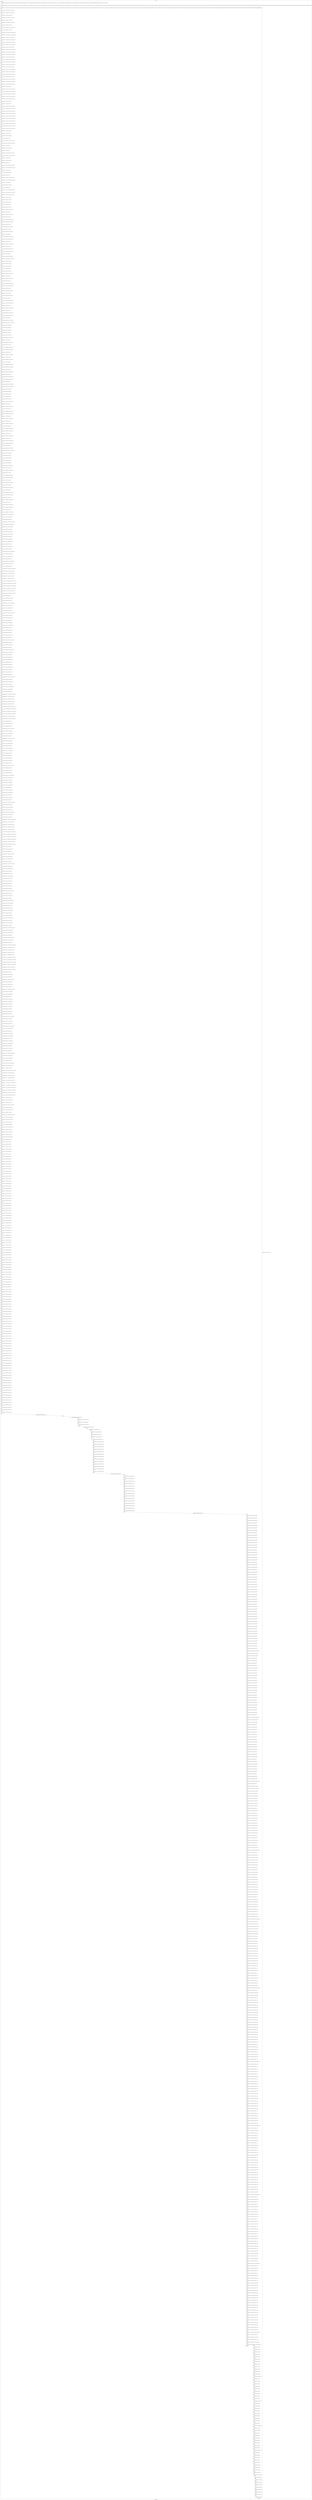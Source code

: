 digraph G {
label="Btor2XCFA";
subgraph cluster_0 {
label="main";
main_init[];
l1[];
l3[];
l4[];
l5[];
l6[];
l7[];
l8[];
l9[];
l10[];
l11[];
l12[];
l13[];
l14[];
l15[];
l16[];
l17[];
l18[];
l19[];
l20[];
l21[];
l22[];
l23[];
l24[];
l25[];
l26[];
l27[];
l28[];
l29[];
l30[];
l31[];
l32[];
l33[];
l34[];
l35[];
l36[];
l37[];
l38[];
l39[];
l40[];
l41[];
l42[];
l43[];
l44[];
l45[];
l46[];
l47[];
l48[];
l49[];
l50[];
l51[];
l52[];
l53[];
l54[];
l55[];
l56[];
l57[];
l58[];
l59[];
l60[];
l61[];
l62[];
l63[];
l64[];
l65[];
l66[];
l67[];
l68[];
l69[];
l70[];
l71[];
l72[];
l73[];
l74[];
l75[];
l76[];
l77[];
l78[];
l79[];
l80[];
l81[];
l82[];
l83[];
l84[];
l85[];
l86[];
l87[];
l88[];
l89[];
l90[];
l91[];
l92[];
l93[];
l94[];
l95[];
l96[];
l97[];
l98[];
l99[];
l100[];
l101[];
l102[];
l103[];
l104[];
l105[];
l106[];
l107[];
l108[];
l109[];
l110[];
l111[];
l112[];
l113[];
l114[];
l115[];
l116[];
l117[];
l118[];
l119[];
l120[];
l121[];
l122[];
l123[];
l124[];
l125[];
l126[];
l127[];
l128[];
l129[];
l130[];
l131[];
l132[];
l133[];
l134[];
l135[];
l136[];
l137[];
l138[];
l139[];
l140[];
l141[];
l142[];
l143[];
l144[];
l145[];
l146[];
l147[];
l148[];
l149[];
l150[];
l151[];
l152[];
l153[];
l154[];
l155[];
l156[];
l157[];
l158[];
l159[];
l160[];
l161[];
l162[];
l163[];
l164[];
l165[];
l166[];
l167[];
l168[];
l169[];
l170[];
l171[];
l172[];
l173[];
l174[];
l175[];
l176[];
l177[];
l178[];
l179[];
l180[];
l181[];
l182[];
l183[];
l184[];
l185[];
l186[];
l187[];
l188[];
l189[];
l190[];
l191[];
l192[];
l193[];
l194[];
l195[];
l196[];
l197[];
l198[];
l199[];
l200[];
l201[];
l202[];
l203[];
l204[];
l205[];
l206[];
l207[];
l208[];
l209[];
l210[];
l211[];
l212[];
l213[];
l214[];
l215[];
l216[];
l217[];
l218[];
l219[];
l220[];
l221[];
l222[];
l223[];
l224[];
l225[];
l226[];
l227[];
l228[];
l229[];
l230[];
l231[];
l232[];
l233[];
l234[];
l235[];
l236[];
l237[];
l238[];
l239[];
l240[];
l241[];
l242[];
l243[];
l244[];
l245[];
l246[];
l247[];
l248[];
l249[];
l250[];
l251[];
l252[];
l253[];
l254[];
l255[];
l256[];
l257[];
l258[];
l259[];
l260[];
l261[];
l262[];
l263[];
l264[];
l265[];
l266[];
l267[];
l268[];
l269[];
l270[];
l271[];
l272[];
l273[];
l274[];
l275[];
l276[];
l277[];
l278[];
l279[];
l280[];
l281[];
l282[];
l283[];
l284[];
l285[];
l286[];
l287[];
l288[];
l289[];
l290[];
l291[];
l292[];
l293[];
l294[];
l295[];
l296[];
l297[];
l298[];
l299[];
l300[];
l301[];
l302[];
l303[];
l304[];
l305[];
l306[];
l307[];
l308[];
l309[];
l310[];
l311[];
l312[];
l313[];
l314[];
l315[];
l316[];
l317[];
l318[];
l319[];
l320[];
l321[];
l322[];
l323[];
l324[];
l325[];
l326[];
l327[];
l328[];
l329[];
l330[];
l331[];
l332[];
l333[];
l334[];
l335[];
l336[];
l337[];
l338[];
l339[];
l340[];
l341[];
l342[];
l343[];
l344[];
l345[];
l346[];
l347[];
l348[];
l349[];
l350[];
l351[];
l352[];
l353[];
l354[];
l355[];
l356[];
l357[];
l358[];
l359[];
l360[];
l361[];
l362[];
l363[];
l364[];
l365[];
l366[];
l367[];
l368[];
l369[];
l370[];
l371[];
l372[];
l373[];
l374[];
l375[];
l376[];
l377[];
l378[];
l379[];
l380[];
l381[];
l382[];
l383[];
l384[];
l385[];
l386[];
l387[];
l388[];
l389[];
l390[];
l391[];
l392[];
l393[];
l394[];
l395[];
l396[];
l397[];
l398[];
l399[];
l400[];
l401[];
l402[];
l403[];
l404[];
l405[];
l406[];
l407[];
l408[];
l409[];
l410[];
l411[];
l412[];
l413[];
l414[];
l415[];
l416[];
l417[];
l418[];
l419[];
l420[];
l421[];
l422[];
l423[];
l424[];
l425[];
l426[];
l427[];
l428[];
l429[];
l430[];
l431[];
l432[];
l433[];
l434[];
l435[];
l436[];
l437[];
l438[];
l439[];
l440[];
l441[];
l442[];
l443[];
l444[];
l445[];
l446[];
l447[];
l448[];
l449[];
l450[];
l451[];
l452[];
l453[];
l454[];
l455[];
l456[];
l457[];
l458[];
l459[];
l460[];
l461[];
l462[];
l463[];
l464[];
l465[];
l466[];
l467[];
l468[];
l469[];
l470[];
l471[];
l472[];
l473[];
l474[];
l475[];
l476[];
l477[];
l478[];
l479[];
l480[];
l481[];
l482[];
l483[];
l484[];
l485[];
l486[];
l487[];
l488[];
l489[];
l490[];
l491[];
l492[];
l493[];
l494[];
l495[];
l496[];
l497[];
l498[];
l499[];
l500[];
l501[];
l502[];
l503[];
l504[];
l505[];
l506[];
l507[];
l508[];
l509[];
l510[];
l511[];
l512[];
l513[];
l514[];
l515[];
l516[];
l517[];
l518[];
l519[];
l520[];
l521[];
l522[];
l523[];
l524[];
l525[];
l526[];
l527[];
l528[];
l529[];
l530[];
l531[];
l532[];
l533[];
l534[];
l535[];
l536[];
l537[];
l538[];
l539[];
l540[];
l541[];
l542[];
l543[];
l544[];
l545[];
l546[];
l547[];
l548[];
l549[];
l550[];
l551[];
l552[];
l553[];
l554[];
l555[];
l556[];
l557[];
l558[];
l559[];
l560[];
l561[];
l562[];
l563[];
l564[];
l565[];
l566[];
l567[];
l568[];
l569[];
l570[];
l571[];
l572[];
l573[];
l574[];
l575[];
l576[];
l577[];
l578[];
l579[];
l580[];
l581[];
l582[];
l583[];
l584[];
l585[];
l586[];
l587[];
l588[];
l589[];
l590[];
l591[];
l592[];
l593[];
l594[];
l595[];
l596[];
l597[];
l598[];
l599[];
l600[];
l601[];
l602[];
l603[];
l604[];
l605[];
l606[];
l607[];
l608[];
l609[];
l610[];
l611[];
l612[];
l613[];
l614[];
l615[];
l616[];
l617[];
l618[];
l619[];
l620[];
l621[];
l622[];
l623[];
l624[];
l625[];
l626[];
l627[];
l628[];
l629[];
l630[];
l631[];
l632[];
l633[];
l634[];
l635[];
l636[];
l637[];
l638[];
l639[];
l640[];
l641[];
l642[];
l643[];
l644[];
l645[];
l646[];
l647[];
l648[];
l649[];
l650[];
l651[];
l652[];
l653[];
l654[];
l655[];
l656[];
l657[];
l658[];
l659[];
l660[];
l661[];
l662[];
l663[];
l664[];
l665[];
l666[];
l667[];
l668[];
l669[];
l670[];
l671[];
l672[];
l673[];
l674[];
l675[];
l676[];
l677[];
l678[];
l679[];
l680[];
l681[];
l682[];
l683[];
l684[];
l685[];
l686[];
l687[];
l688[];
l689[];
l690[];
l691[];
l692[];
l693[];
l694[];
l695[];
l696[];
l697[];
l698[];
l699[];
l700[];
l701[];
l702[];
l703[];
l704[];
l705[];
l706[];
l707[];
l708[];
l709[];
l710[];
l711[];
l712[];
l713[];
l714[];
l715[];
l716[];
l717[];
l718[];
l719[];
l720[];
l721[];
l722[];
l723[];
l724[];
l725[];
l726[];
l727[];
l728[];
l729[];
l730[];
l731[];
l732[];
l733[];
l734[];
l735[];
l736[];
l737[];
l738[];
l739[];
l740[];
l741[];
l742[];
l743[];
l744[];
l745[];
l746[];
l747[];
l748[];
l749[];
l750[];
l751[];
l752[];
l753[];
l754[];
l755[];
l756[];
l757[];
l758[];
l759[];
l760[];
l761[];
l762[];
l763[];
l764[];
l765[];
l766[];
l767[];
l768[];
l769[];
l770[];
l771[];
l772[];
l773[];
l774[];
l775[];
l776[];
l777[];
l778[];
l779[];
l780[];
l781[];
l782[];
l783[];
l784[];
l785[];
l786[];
l787[];
l788[];
l789[];
l790[];
l791[];
l792[];
l793[];
l794[];
l795[];
l796[];
l797[];
l798[];
l799[];
l800[];
l801[];
l802[];
l803[];
l804[];
l805[];
l806[];
l807[];
l808[];
l809[];
l810[];
l811[];
l812[];
l813[];
l814[];
l815[];
l816[];
l817[];
l818[];
l819[];
l820[];
l821[];
l822[];
l823[];
l824[];
l825[];
l826[];
l827[];
l828[];
l829[];
l830[];
l831[];
l832[];
l833[];
l834[];
l835[];
l836[];
l837[];
l838[];
l839[];
l840[];
l841[];
l842[];
l843[];
l844[];
l845[];
l846[];
l847[];
l848[];
l849[];
l850[];
l851[];
l852[];
l853[];
l854[];
l855[];
l856[];
l857[];
l858[];
l859[];
l860[];
l861[];
l862[];
l863[];
l864[];
l865[];
l866[];
l867[];
l868[];
l869[];
l870[];
l871[];
l872[];
l873[];
l874[];
l875[];
l876[];
l877[];
l878[];
l879[];
l880[];
l881[];
l882[];
l883[];
l884[];
l885[];
l886[];
l887[];
l888[];
l889[];
l890[];
l891[];
l892[];
l893[];
l894[];
l895[];
l896[];
l897[];
l898[];
l899[];
l900[];
l901[];
l902[];
l903[];
l904[];
l905[];
l906[];
l907[];
l908[];
l909[];
l910[];
l911[];
l912[];
l913[];
l914[];
l915[];
l916[];
l917[];
l918[];
l919[];
l920[];
l921[];
l922[];
l923[];
l924[];
l925[];
l926[];
l927[];
l928[];
l929[];
l930[];
l931[];
l932[];
l933[];
l934[];
l935[];
l936[];
l937[];
l938[];
l939[];
l940[];
l941[];
l942[];
l943[];
l944[];
l945[];
l946[];
l947[];
l948[];
l949[];
l950[];
l951[];
l952[];
l953[];
main_error[];
l954[];
l955[];
l956[];
l957[];
l958[];
l959[];
l960[];
l961[];
l962[];
l963[];
l964[];
l965[];
l966[];
l967[];
l968[];
l969[];
l970[];
l971[];
l972[];
l973[];
l974[];
l975[];
l976[];
l977[];
l978[];
l979[];
l980[];
l981[];
l982[];
l983[];
l984[];
l985[];
l986[];
l987[];
l988[];
l989[];
l990[];
l991[];
l992[];
l993[];
l994[];
l995[];
l996[];
l997[];
l998[];
l999[];
l1000[];
l1001[];
l1002[];
l1003[];
l1004[];
l1005[];
l1006[];
l1007[];
l1008[];
l1009[];
l1010[];
l1011[];
l1012[];
l1013[];
l1014[];
l1015[];
l1016[];
main_init -> l1 [label="[(assign const_5 #b00000000),(assign const_30 #b0),(assign const_133 #b00000000000000000000000000000001),(assign const_134 #b00000000000000000000000000000000),(assign const_148 #b00000000),(assign const_152 #b00000001),(assign const_194 #b11111111),(assign const_196 #b00000100),(assign const_198 #b00000011),(assign const_200 #b00000010),(assign const_235 #b000000000000000000000000),(assign const_502 #b00000000000000000000000000000101),(assign const_517 #b00000101)] "];
l3 -> l4 [label="[(havoc input_147),(havoc input_149),(havoc input_150),(havoc input_151),(havoc input_158),(havoc input_159),(havoc input_160),(havoc input_161),(havoc input_167),(havoc input_168),(havoc input_169),(havoc input_170),(havoc input_176),(havoc input_177),(havoc input_178),(havoc input_179),(havoc input_185),(havoc input_186),(havoc input_187),(havoc input_188),(havoc input_195),(havoc input_197),(havoc input_199),(havoc input_201),(havoc input_202),(havoc input_211),(havoc input_212),(havoc input_213),(havoc input_214),(havoc input_215),(havoc input_216),(havoc input_217),(havoc input_218),(havoc input_219),(havoc input_220),(havoc input_234),(havoc input_242),(havoc input_249),(havoc input_256),(havoc input_263),(havoc input_271),(havoc input_273),(havoc input_277),(havoc input_279),(havoc input_288),(havoc input_302),(havoc input_313),(havoc input_315),(havoc input_319),(havoc input_321),(havoc input_330),(havoc input_344),(havoc input_355),(havoc input_357),(havoc input_361),(havoc input_363),(havoc input_372),(havoc input_386),(havoc input_397),(havoc input_399),(havoc input_403),(havoc input_405),(havoc input_414),(havoc input_428),(havoc input_439),(havoc input_441),(havoc input_445),(havoc input_447),(havoc input_456),(havoc input_470)] "];
l4 -> l5 [label="[(assign ternary_135 (ite (= state_33 #b1) const_133 const_134))] "];
l5 -> l6 [label="[(assign ternary_136 (ite (= state_53 #b1) const_133 const_134))] "];
l6 -> l7 [label="[(assign binary_137 (bvadd ternary_135 ternary_136))] "];
l7 -> l8 [label="[(assign ternary_138 (ite (= state_73 #b1) const_133 const_134))] "];
l8 -> l9 [label="[(assign binary_139 (bvadd binary_137 ternary_138))] "];
l9 -> l10 [label="[(assign ternary_140 (ite (= state_93 #b1) const_133 const_134))] "];
l10 -> l11 [label="[(assign binary_141 (bvadd binary_139 ternary_140))] "];
l11 -> l12 [label="[(assign ternary_142 (ite (= state_113 #b1) const_133 const_134))] "];
l12 -> l13 [label="[(assign binary_143 (bvadd binary_141 ternary_142))] "];
l13 -> l14 [label="[(assign comparison_144 (ite (bvule binary_143 const_133) #b1 #b0))] "];
l14 -> l15 [label="[(assign binary_145 (bvand (bvnot state_131) (bvnot comparison_144)))] "];
l15 -> l16 [label="[(assign ternary_153 (ite (= input_151 #b1) const_152 state_6))] "];
l16 -> l17 [label="[(assign ternary_154 (ite (= input_150 #b1) const_148 ternary_153))] "];
l17 -> l18 [label="[(assign ternary_155 (ite (= input_149 #b1) const_148 ternary_154))] "];
l18 -> l19 [label="[(assign ternary_156 (ite (= input_147 #b1) const_148 ternary_155))] "];
l19 -> l20 [label="[(assign ternary_162 (ite (= input_161 #b1) const_152 state_8))] "];
l20 -> l21 [label="[(assign ternary_163 (ite (= input_160 #b1) const_148 ternary_162))] "];
l21 -> l22 [label="[(assign ternary_164 (ite (= input_159 #b1) const_148 ternary_163))] "];
l22 -> l23 [label="[(assign ternary_165 (ite (= input_158 #b1) const_148 ternary_164))] "];
l23 -> l24 [label="[(assign ternary_171 (ite (= input_170 #b1) const_152 state_10))] "];
l24 -> l25 [label="[(assign ternary_172 (ite (= input_169 #b1) const_148 ternary_171))] "];
l25 -> l26 [label="[(assign ternary_173 (ite (= input_168 #b1) const_148 ternary_172))] "];
l26 -> l27 [label="[(assign ternary_174 (ite (= input_167 #b1) const_148 ternary_173))] "];
l27 -> l28 [label="[(assign ternary_180 (ite (= input_179 #b1) const_152 state_12))] "];
l28 -> l29 [label="[(assign ternary_181 (ite (= input_178 #b1) const_148 ternary_180))] "];
l29 -> l30 [label="[(assign ternary_182 (ite (= input_177 #b1) const_148 ternary_181))] "];
l30 -> l31 [label="[(assign ternary_183 (ite (= input_176 #b1) const_148 ternary_182))] "];
l31 -> l32 [label="[(assign ternary_189 (ite (= input_188 #b1) const_152 state_14))] "];
l32 -> l33 [label="[(assign ternary_190 (ite (= input_187 #b1) const_148 ternary_189))] "];
l33 -> l34 [label="[(assign ternary_191 (ite (= input_186 #b1) const_148 ternary_190))] "];
l34 -> l35 [label="[(assign ternary_192 (ite (= input_185 #b1) const_148 ternary_191))] "];
l35 -> l36 [label="[(assign binary_203 (bvxor const_194 state_16))] "];
l36 -> l37 [label="[(assign ternary_204 (ite (= input_202 #b1) const_148 binary_203))] "];
l37 -> l38 [label="[(assign ternary_205 (ite (= input_201 #b1) const_152 ternary_204))] "];
l38 -> l39 [label="[(assign ternary_206 (ite (= input_199 #b1) const_200 ternary_205))] "];
l39 -> l40 [label="[(assign ternary_207 (ite (= input_197 #b1) const_198 ternary_206))] "];
l40 -> l41 [label="[(assign ternary_208 (ite (= input_195 #b1) const_196 ternary_207))] "];
l41 -> l42 [label="[(assign binary_209 (bvxor const_194 ternary_208))] "];
l42 -> l43 [label="[(assign binary_221 (bvxor const_194 state_18))] "];
l43 -> l44 [label="[(assign ternary_222 (ite (= input_220 #b1) const_148 binary_221))] "];
l44 -> l45 [label="[(assign ternary_223 (ite (= input_219 #b1) const_194 ternary_222))] "];
l45 -> l46 [label="[(assign ternary_224 (ite (= input_218 #b1) const_152 ternary_223))] "];
l46 -> l47 [label="[(assign ternary_225 (ite (= input_217 #b1) const_194 ternary_224))] "];
l47 -> l48 [label="[(assign ternary_226 (ite (= input_216 #b1) const_200 ternary_225))] "];
l48 -> l49 [label="[(assign ternary_227 (ite (= input_215 #b1) const_194 ternary_226))] "];
l49 -> l50 [label="[(assign ternary_228 (ite (= input_214 #b1) const_198 ternary_227))] "];
l50 -> l51 [label="[(assign ternary_229 (ite (= input_213 #b1) const_194 ternary_228))] "];
l51 -> l52 [label="[(assign ternary_230 (ite (= input_212 #b1) const_196 ternary_229))] "];
l52 -> l53 [label="[(assign ternary_231 (ite (= input_211 #b1) const_194 ternary_230))] "];
l53 -> l54 [label="[(assign binary_232 (bvxor const_194 ternary_231))] "];
l54 -> l55 [label="[(assign binary_236 (++ const_235 state_20))] "];
l55 -> l56 [label="[(assign binary_237 (bvadd const_133 binary_236))] "];
l56 -> l57 [label="[(assign slice_238 (extract binary_237 0 8))] "];
l57 -> l58 [label="[(assign ternary_239 (ite (= input_149 #b1) const_148 state_20))] "];
l58 -> l59 [label="[(assign ternary_240 (ite (= input_234 #b1) slice_238 ternary_239))] "];
l59 -> l60 [label="[(assign binary_243 (++ const_235 state_22))] "];
l60 -> l61 [label="[(assign binary_244 (bvadd const_133 binary_243))] "];
l61 -> l62 [label="[(assign slice_245 (extract binary_244 0 8))] "];
l62 -> l63 [label="[(assign ternary_246 (ite (= input_159 #b1) const_148 state_22))] "];
l63 -> l64 [label="[(assign ternary_247 (ite (= input_242 #b1) slice_245 ternary_246))] "];
l64 -> l65 [label="[(assign binary_250 (++ const_235 state_24))] "];
l65 -> l66 [label="[(assign binary_251 (bvadd const_133 binary_250))] "];
l66 -> l67 [label="[(assign slice_252 (extract binary_251 0 8))] "];
l67 -> l68 [label="[(assign ternary_253 (ite (= input_168 #b1) const_148 state_24))] "];
l68 -> l69 [label="[(assign ternary_254 (ite (= input_249 #b1) slice_252 ternary_253))] "];
l69 -> l70 [label="[(assign binary_257 (++ const_235 state_26))] "];
l70 -> l71 [label="[(assign binary_258 (bvadd const_133 binary_257))] "];
l71 -> l72 [label="[(assign slice_259 (extract binary_258 0 8))] "];
l72 -> l73 [label="[(assign ternary_260 (ite (= input_177 #b1) const_148 state_26))] "];
l73 -> l74 [label="[(assign ternary_261 (ite (= input_256 #b1) slice_259 ternary_260))] "];
l74 -> l75 [label="[(assign binary_264 (++ const_235 state_28))] "];
l75 -> l76 [label="[(assign binary_265 (bvadd const_133 binary_264))] "];
l76 -> l77 [label="[(assign slice_266 (extract binary_265 0 8))] "];
l77 -> l78 [label="[(assign ternary_267 (ite (= input_186 #b1) const_148 state_28))] "];
l78 -> l79 [label="[(assign ternary_268 (ite (= input_263 #b1) slice_266 ternary_267))] "];
l79 -> l80 [label="[(assign binary_270 (bvand (bvnot state_31) (bvnot input_151)))] "];
l80 -> l81 [label="[(assign binary_272 (bvor binary_270 input_271))] "];
l81 -> l82 [label="[(assign binary_274 (bvor binary_272 input_273))] "];
l82 -> l83 [label="[(assign binary_275 (bvor binary_274 input_147))] "];
l83 -> l84 [label="[(assign binary_278 (bvor state_33 input_277))] "];
l84 -> l85 [label="[(assign binary_280 (bvor binary_278 input_279))] "];
l85 -> l86 [label="[(assign binary_281 (bvand binary_280 (bvnot input_219)))] "];
l86 -> l87 [label="[(assign binary_283 (bvor state_35 input_151))] "];
l87 -> l88 [label="[(assign binary_284 (bvand binary_283 (bvnot input_202)))] "];
l88 -> l89 [label="[(assign binary_286 (bvor state_37 input_202))] "];
l89 -> l90 [label="[(assign binary_287 (bvand binary_286 (bvnot input_150)))] "];
l90 -> l91 [label="[(assign binary_289 (bvand binary_287 (bvnot input_288)))] "];
l91 -> l92 [label="[(assign binary_291 (bvor state_39 input_150))] "];
l92 -> l93 [label="[(assign binary_292 (bvand binary_291 (bvnot input_271)))] "];
l93 -> l94 [label="[(assign binary_294 (bvor state_41 input_288))] "];
l94 -> l95 [label="[(assign binary_295 (bvand binary_294 (bvnot input_220)))] "];
l95 -> l96 [label="[(assign binary_297 (bvor state_43 input_220))] "];
l96 -> l97 [label="[(assign binary_298 (bvand binary_297 (bvnot input_277)))] "];
l97 -> l98 [label="[(assign binary_299 (bvand binary_298 (bvnot input_149)))] "];
l98 -> l99 [label="[(assign binary_301 (bvor state_45 input_149))] "];
l99 -> l100 [label="[(assign binary_303 (bvand binary_301 (bvnot input_302)))] "];
l100 -> l101 [label="[(assign binary_305 (bvor state_47 input_302))] "];
l101 -> l102 [label="[(assign binary_306 (bvand binary_305 (bvnot input_279)))] "];
l102 -> l103 [label="[(assign binary_307 (bvand binary_306 (bvnot input_273)))] "];
l103 -> l104 [label="[(assign binary_309 (bvor state_49 input_219))] "];
l104 -> l105 [label="[(assign binary_310 (bvand binary_309 (bvnot input_147)))] "];
l105 -> l106 [label="[(assign binary_312 (bvand (bvnot state_51) (bvnot input_161)))] "];
l106 -> l107 [label="[(assign binary_314 (bvor binary_312 input_313))] "];
l107 -> l108 [label="[(assign binary_316 (bvor binary_314 input_315))] "];
l108 -> l109 [label="[(assign binary_317 (bvor binary_316 input_158))] "];
l109 -> l110 [label="[(assign binary_320 (bvor state_53 input_319))] "];
l110 -> l111 [label="[(assign binary_322 (bvor binary_320 input_321))] "];
l111 -> l112 [label="[(assign binary_323 (bvand binary_322 (bvnot input_217)))] "];
l112 -> l113 [label="[(assign binary_325 (bvor state_55 input_161))] "];
l113 -> l114 [label="[(assign binary_326 (bvand binary_325 (bvnot input_201)))] "];
l114 -> l115 [label="[(assign binary_328 (bvor state_57 input_201))] "];
l115 -> l116 [label="[(assign binary_329 (bvand binary_328 (bvnot input_160)))] "];
l116 -> l117 [label="[(assign binary_331 (bvand binary_329 (bvnot input_330)))] "];
l117 -> l118 [label="[(assign binary_333 (bvor state_59 input_160))] "];
l118 -> l119 [label="[(assign binary_334 (bvand binary_333 (bvnot input_313)))] "];
l119 -> l120 [label="[(assign binary_336 (bvor state_61 input_330))] "];
l120 -> l121 [label="[(assign binary_337 (bvand binary_336 (bvnot input_218)))] "];
l121 -> l122 [label="[(assign binary_339 (bvor state_63 input_218))] "];
l122 -> l123 [label="[(assign binary_340 (bvand binary_339 (bvnot input_319)))] "];
l123 -> l124 [label="[(assign binary_341 (bvand binary_340 (bvnot input_159)))] "];
l124 -> l125 [label="[(assign binary_343 (bvor state_65 input_159))] "];
l125 -> l126 [label="[(assign binary_345 (bvand binary_343 (bvnot input_344)))] "];
l126 -> l127 [label="[(assign binary_347 (bvor state_67 input_344))] "];
l127 -> l128 [label="[(assign binary_348 (bvand binary_347 (bvnot input_321)))] "];
l128 -> l129 [label="[(assign binary_349 (bvand binary_348 (bvnot input_315)))] "];
l129 -> l130 [label="[(assign binary_351 (bvor state_69 input_217))] "];
l130 -> l131 [label="[(assign binary_352 (bvand binary_351 (bvnot input_158)))] "];
l131 -> l132 [label="[(assign binary_354 (bvand (bvnot state_71) (bvnot input_170)))] "];
l132 -> l133 [label="[(assign binary_356 (bvor binary_354 input_355))] "];
l133 -> l134 [label="[(assign binary_358 (bvor binary_356 input_357))] "];
l134 -> l135 [label="[(assign binary_359 (bvor binary_358 input_167))] "];
l135 -> l136 [label="[(assign binary_362 (bvor state_73 input_361))] "];
l136 -> l137 [label="[(assign binary_364 (bvor binary_362 input_363))] "];
l137 -> l138 [label="[(assign binary_365 (bvand binary_364 (bvnot input_215)))] "];
l138 -> l139 [label="[(assign binary_367 (bvor state_75 input_170))] "];
l139 -> l140 [label="[(assign binary_368 (bvand binary_367 (bvnot input_199)))] "];
l140 -> l141 [label="[(assign binary_370 (bvor state_77 input_199))] "];
l141 -> l142 [label="[(assign binary_371 (bvand binary_370 (bvnot input_169)))] "];
l142 -> l143 [label="[(assign binary_373 (bvand binary_371 (bvnot input_372)))] "];
l143 -> l144 [label="[(assign binary_375 (bvor state_79 input_169))] "];
l144 -> l145 [label="[(assign binary_376 (bvand binary_375 (bvnot input_355)))] "];
l145 -> l146 [label="[(assign binary_378 (bvor state_81 input_372))] "];
l146 -> l147 [label="[(assign binary_379 (bvand binary_378 (bvnot input_216)))] "];
l147 -> l148 [label="[(assign binary_381 (bvor state_83 input_216))] "];
l148 -> l149 [label="[(assign binary_382 (bvand binary_381 (bvnot input_361)))] "];
l149 -> l150 [label="[(assign binary_383 (bvand binary_382 (bvnot input_168)))] "];
l150 -> l151 [label="[(assign binary_385 (bvor state_85 input_168))] "];
l151 -> l152 [label="[(assign binary_387 (bvand binary_385 (bvnot input_386)))] "];
l152 -> l153 [label="[(assign binary_389 (bvor state_87 input_386))] "];
l153 -> l154 [label="[(assign binary_390 (bvand binary_389 (bvnot input_363)))] "];
l154 -> l155 [label="[(assign binary_391 (bvand binary_390 (bvnot input_357)))] "];
l155 -> l156 [label="[(assign binary_393 (bvor state_89 input_215))] "];
l156 -> l157 [label="[(assign binary_394 (bvand binary_393 (bvnot input_167)))] "];
l157 -> l158 [label="[(assign binary_396 (bvand (bvnot state_91) (bvnot input_179)))] "];
l158 -> l159 [label="[(assign binary_398 (bvor binary_396 input_397))] "];
l159 -> l160 [label="[(assign binary_400 (bvor binary_398 input_399))] "];
l160 -> l161 [label="[(assign binary_401 (bvor binary_400 input_176))] "];
l161 -> l162 [label="[(assign binary_404 (bvor state_93 input_403))] "];
l162 -> l163 [label="[(assign binary_406 (bvor binary_404 input_405))] "];
l163 -> l164 [label="[(assign binary_407 (bvand binary_406 (bvnot input_213)))] "];
l164 -> l165 [label="[(assign binary_409 (bvor state_95 input_179))] "];
l165 -> l166 [label="[(assign binary_410 (bvand binary_409 (bvnot input_197)))] "];
l166 -> l167 [label="[(assign binary_412 (bvor state_97 input_197))] "];
l167 -> l168 [label="[(assign binary_413 (bvand binary_412 (bvnot input_178)))] "];
l168 -> l169 [label="[(assign binary_415 (bvand binary_413 (bvnot input_414)))] "];
l169 -> l170 [label="[(assign binary_417 (bvor state_99 input_178))] "];
l170 -> l171 [label="[(assign binary_418 (bvand binary_417 (bvnot input_397)))] "];
l171 -> l172 [label="[(assign binary_420 (bvor state_101 input_414))] "];
l172 -> l173 [label="[(assign binary_421 (bvand binary_420 (bvnot input_214)))] "];
l173 -> l174 [label="[(assign binary_423 (bvor state_103 input_214))] "];
l174 -> l175 [label="[(assign binary_424 (bvand binary_423 (bvnot input_403)))] "];
l175 -> l176 [label="[(assign binary_425 (bvand binary_424 (bvnot input_177)))] "];
l176 -> l177 [label="[(assign binary_427 (bvor state_105 input_177))] "];
l177 -> l178 [label="[(assign binary_429 (bvand binary_427 (bvnot input_428)))] "];
l178 -> l179 [label="[(assign binary_431 (bvor state_107 input_428))] "];
l179 -> l180 [label="[(assign binary_432 (bvand binary_431 (bvnot input_405)))] "];
l180 -> l181 [label="[(assign binary_433 (bvand binary_432 (bvnot input_399)))] "];
l181 -> l182 [label="[(assign binary_435 (bvor state_109 input_213))] "];
l182 -> l183 [label="[(assign binary_436 (bvand binary_435 (bvnot input_176)))] "];
l183 -> l184 [label="[(assign binary_438 (bvand (bvnot state_111) (bvnot input_188)))] "];
l184 -> l185 [label="[(assign binary_440 (bvor binary_438 input_439))] "];
l185 -> l186 [label="[(assign binary_442 (bvor binary_440 input_441))] "];
l186 -> l187 [label="[(assign binary_443 (bvor binary_442 input_185))] "];
l187 -> l188 [label="[(assign binary_446 (bvor state_113 input_445))] "];
l188 -> l189 [label="[(assign binary_448 (bvor binary_446 input_447))] "];
l189 -> l190 [label="[(assign binary_449 (bvand binary_448 (bvnot input_211)))] "];
l190 -> l191 [label="[(assign binary_451 (bvor state_115 input_188))] "];
l191 -> l192 [label="[(assign binary_452 (bvand binary_451 (bvnot input_195)))] "];
l192 -> l193 [label="[(assign binary_454 (bvor state_117 input_195))] "];
l193 -> l194 [label="[(assign binary_455 (bvand binary_454 (bvnot input_187)))] "];
l194 -> l195 [label="[(assign binary_457 (bvand binary_455 (bvnot input_456)))] "];
l195 -> l196 [label="[(assign binary_459 (bvor state_119 input_187))] "];
l196 -> l197 [label="[(assign binary_460 (bvand binary_459 (bvnot input_439)))] "];
l197 -> l198 [label="[(assign binary_462 (bvor state_121 input_456))] "];
l198 -> l199 [label="[(assign binary_463 (bvand binary_462 (bvnot input_212)))] "];
l199 -> l200 [label="[(assign binary_465 (bvor state_123 input_212))] "];
l200 -> l201 [label="[(assign binary_466 (bvand binary_465 (bvnot input_445)))] "];
l201 -> l202 [label="[(assign binary_467 (bvand binary_466 (bvnot input_186)))] "];
l202 -> l203 [label="[(assign binary_469 (bvor state_125 input_186))] "];
l203 -> l204 [label="[(assign binary_471 (bvand binary_469 (bvnot input_470)))] "];
l204 -> l205 [label="[(assign binary_473 (bvor state_127 input_470))] "];
l205 -> l206 [label="[(assign binary_474 (bvand binary_473 (bvnot input_447)))] "];
l206 -> l207 [label="[(assign binary_475 (bvand binary_474 (bvnot input_441)))] "];
l207 -> l208 [label="[(assign binary_477 (bvor state_129 input_211))] "];
l208 -> l209 [label="[(assign binary_478 (bvand binary_477 (bvnot input_185)))] "];
l209 -> l210 [label="[(assign binary_480 (bvor (bvnot state_31) (bvnot input_151)))] "];
l210 -> l211 [label="[(assign binary_481 (bvor state_35 (bvnot input_202)))] "];
l211 -> l212 [label="[(assign binary_482 (bvand binary_480 binary_481))] "];
l212 -> l213 [label="[(assign comparison_483 (ite (= const_194 binary_221) #b1 #b0))] "];
l213 -> l214 [label="[(assign binary_484 (bvand state_37 (bvnot comparison_483)))] "];
l214 -> l215 [label="[(assign binary_485 (bvor (bvnot input_150) binary_484))] "];
l215 -> l216 [label="[(assign binary_486 (bvand binary_482 binary_485))] "];
l216 -> l217 [label="[(assign binary_487 (bvand state_39 comparison_483))] "];
l217 -> l218 [label="[(assign binary_488 (bvor (bvnot input_271) binary_487))] "];
l218 -> l219 [label="[(assign binary_489 (bvand binary_486 binary_488))] "];
l219 -> l220 [label="[(assign binary_490 (bvand state_37 comparison_483))] "];
l220 -> l221 [label="[(assign binary_491 (bvor (bvnot input_288) binary_490))] "];
l221 -> l222 [label="[(assign binary_492 (bvand binary_489 binary_491))] "];
l222 -> l223 [label="[(assign binary_493 (bvor state_41 (bvnot input_220)))] "];
l223 -> l224 [label="[(assign binary_494 (bvand binary_492 binary_493))] "];
l224 -> l225 [label="[(assign comparison_495 (ite (= const_148 binary_203) #b1 #b0))] "];
l225 -> l226 [label="[(assign binary_496 (bvand state_43 comparison_495))] "];
l226 -> l227 [label="[(assign binary_497 (bvor (bvnot input_277) binary_496))] "];
l227 -> l228 [label="[(assign binary_498 (bvand binary_494 binary_497))] "];
l228 -> l229 [label="[(assign binary_499 (bvand state_43 (bvnot comparison_495)))] "];
l229 -> l230 [label="[(assign binary_500 (bvor (bvnot input_149) binary_499))] "];
l230 -> l231 [label="[(assign binary_501 (bvand binary_498 binary_500))] "];
l231 -> l232 [label="[(assign comparison_503 (ite (bvule const_502 binary_236) #b1 #b0))] "];
l232 -> l233 [label="[(assign comparison_504 (ite (= const_148 state_20) #b1 #b0))] "];
l233 -> l234 [label="[(assign comparison_505 (ite (= const_152 state_20) #b1 #b0))] "];
l234 -> l235 [label="[(assign comparison_506 (ite (= const_200 state_20) #b1 #b0))] "];
l235 -> l236 [label="[(assign comparison_507 (ite (= const_198 state_20) #b1 #b0))] "];
l236 -> l237 [label="[(assign ternary_508 (ite (= comparison_507 #b1) state_12 state_14))] "];
l237 -> l238 [label="[(assign ternary_509 (ite (= comparison_506 #b1) state_10 ternary_508))] "];
l238 -> l239 [label="[(assign ternary_510 (ite (= comparison_505 #b1) state_8 ternary_509))] "];
l239 -> l240 [label="[(assign ternary_511 (ite (= comparison_504 #b1) state_6 ternary_510))] "];
l240 -> l241 [label="[(assign comparison_512 (ite (= const_148 ternary_511) #b1 #b0))] "];
l241 -> l242 [label="[(assign binary_513 (bvand (bvnot comparison_503) comparison_512))] "];
l242 -> l243 [label="[(assign binary_514 (bvand state_45 binary_513))] "];
l243 -> l244 [label="[(assign binary_515 (bvor (bvnot input_234) binary_514))] "];
l244 -> l245 [label="[(assign binary_516 (bvand binary_501 binary_515))] "];
l245 -> l246 [label="[(assign comparison_518 (ite (= const_517 state_20) #b1 #b0))] "];
l246 -> l247 [label="[(assign binary_519 (bvand state_45 comparison_518))] "];
l247 -> l248 [label="[(assign binary_520 (bvor (bvnot input_302) binary_519))] "];
l248 -> l249 [label="[(assign binary_521 (bvand binary_516 binary_520))] "];
l249 -> l250 [label="[(assign comparison_522 (ite (= const_148 binary_221) #b1 #b0))] "];
l250 -> l251 [label="[(assign binary_523 (bvand state_47 comparison_522))] "];
l251 -> l252 [label="[(assign binary_524 (bvor (bvnot input_279) binary_523))] "];
l252 -> l253 [label="[(assign binary_525 (bvand binary_521 binary_524))] "];
l253 -> l254 [label="[(assign binary_526 (bvand state_47 comparison_483))] "];
l254 -> l255 [label="[(assign binary_527 (bvor (bvnot input_273) binary_526))] "];
l255 -> l256 [label="[(assign binary_528 (bvand binary_525 binary_527))] "];
l256 -> l257 [label="[(assign binary_529 (bvor state_33 (bvnot input_219)))] "];
l257 -> l258 [label="[(assign binary_530 (bvand binary_528 binary_529))] "];
l258 -> l259 [label="[(assign binary_531 (bvor state_49 (bvnot input_147)))] "];
l259 -> l260 [label="[(assign binary_532 (bvand binary_530 binary_531))] "];
l260 -> l261 [label="[(assign binary_533 (bvor (bvnot state_51) (bvnot input_161)))] "];
l261 -> l262 [label="[(assign binary_534 (bvand binary_532 binary_533))] "];
l262 -> l263 [label="[(assign binary_535 (bvor state_55 (bvnot input_201)))] "];
l263 -> l264 [label="[(assign binary_536 (bvand binary_534 binary_535))] "];
l264 -> l265 [label="[(assign binary_537 (bvand state_57 (bvnot comparison_483)))] "];
l265 -> l266 [label="[(assign binary_538 (bvor (bvnot input_160) binary_537))] "];
l266 -> l267 [label="[(assign binary_539 (bvand binary_536 binary_538))] "];
l267 -> l268 [label="[(assign binary_540 (bvand state_59 comparison_483))] "];
l268 -> l269 [label="[(assign binary_541 (bvor (bvnot input_313) binary_540))] "];
l269 -> l270 [label="[(assign binary_542 (bvand binary_539 binary_541))] "];
l270 -> l271 [label="[(assign binary_543 (bvand state_57 comparison_483))] "];
l271 -> l272 [label="[(assign binary_544 (bvor (bvnot input_330) binary_543))] "];
l272 -> l273 [label="[(assign binary_545 (bvand binary_542 binary_544))] "];
l273 -> l274 [label="[(assign binary_546 (bvor state_61 (bvnot input_218)))] "];
l274 -> l275 [label="[(assign binary_547 (bvand binary_545 binary_546))] "];
l275 -> l276 [label="[(assign comparison_548 (ite (= const_152 binary_203) #b1 #b0))] "];
l276 -> l277 [label="[(assign binary_549 (bvand state_63 comparison_548))] "];
l277 -> l278 [label="[(assign binary_550 (bvor (bvnot input_319) binary_549))] "];
l278 -> l279 [label="[(assign binary_551 (bvand binary_547 binary_550))] "];
l279 -> l280 [label="[(assign binary_552 (bvand state_63 (bvnot comparison_548)))] "];
l280 -> l281 [label="[(assign binary_553 (bvor (bvnot input_159) binary_552))] "];
l281 -> l282 [label="[(assign binary_554 (bvand binary_551 binary_553))] "];
l282 -> l283 [label="[(assign comparison_555 (ite (bvule const_502 binary_243) #b1 #b0))] "];
l283 -> l284 [label="[(assign comparison_556 (ite (= const_148 state_22) #b1 #b0))] "];
l284 -> l285 [label="[(assign comparison_557 (ite (= const_152 state_22) #b1 #b0))] "];
l285 -> l286 [label="[(assign comparison_558 (ite (= const_200 state_22) #b1 #b0))] "];
l286 -> l287 [label="[(assign comparison_559 (ite (= const_198 state_22) #b1 #b0))] "];
l287 -> l288 [label="[(assign ternary_560 (ite (= comparison_559 #b1) state_12 state_14))] "];
l288 -> l289 [label="[(assign ternary_561 (ite (= comparison_558 #b1) state_10 ternary_560))] "];
l289 -> l290 [label="[(assign ternary_562 (ite (= comparison_557 #b1) state_8 ternary_561))] "];
l290 -> l291 [label="[(assign ternary_563 (ite (= comparison_556 #b1) state_6 ternary_562))] "];
l291 -> l292 [label="[(assign comparison_564 (ite (= const_148 ternary_563) #b1 #b0))] "];
l292 -> l293 [label="[(assign binary_565 (bvand (bvnot comparison_555) comparison_564))] "];
l293 -> l294 [label="[(assign binary_566 (bvand state_65 binary_565))] "];
l294 -> l295 [label="[(assign binary_567 (bvor (bvnot input_242) binary_566))] "];
l295 -> l296 [label="[(assign binary_568 (bvand binary_554 binary_567))] "];
l296 -> l297 [label="[(assign comparison_569 (ite (= const_517 state_22) #b1 #b0))] "];
l297 -> l298 [label="[(assign binary_570 (bvand state_65 comparison_569))] "];
l298 -> l299 [label="[(assign binary_571 (bvor (bvnot input_344) binary_570))] "];
l299 -> l300 [label="[(assign binary_572 (bvand binary_568 binary_571))] "];
l300 -> l301 [label="[(assign comparison_573 (ite (= const_152 binary_221) #b1 #b0))] "];
l301 -> l302 [label="[(assign binary_574 (bvand state_67 comparison_573))] "];
l302 -> l303 [label="[(assign binary_575 (bvor (bvnot input_321) binary_574))] "];
l303 -> l304 [label="[(assign binary_576 (bvand binary_572 binary_575))] "];
l304 -> l305 [label="[(assign binary_577 (bvand state_67 comparison_483))] "];
l305 -> l306 [label="[(assign binary_578 (bvor (bvnot input_315) binary_577))] "];
l306 -> l307 [label="[(assign binary_579 (bvand binary_576 binary_578))] "];
l307 -> l308 [label="[(assign binary_580 (bvor state_53 (bvnot input_217)))] "];
l308 -> l309 [label="[(assign binary_581 (bvand binary_579 binary_580))] "];
l309 -> l310 [label="[(assign binary_582 (bvor state_69 (bvnot input_158)))] "];
l310 -> l311 [label="[(assign binary_583 (bvand binary_581 binary_582))] "];
l311 -> l312 [label="[(assign binary_584 (bvor (bvnot state_71) (bvnot input_170)))] "];
l312 -> l313 [label="[(assign binary_585 (bvand binary_583 binary_584))] "];
l313 -> l314 [label="[(assign binary_586 (bvor state_75 (bvnot input_199)))] "];
l314 -> l315 [label="[(assign binary_587 (bvand binary_585 binary_586))] "];
l315 -> l316 [label="[(assign binary_588 (bvand state_77 (bvnot comparison_483)))] "];
l316 -> l317 [label="[(assign binary_589 (bvor (bvnot input_169) binary_588))] "];
l317 -> l318 [label="[(assign binary_590 (bvand binary_587 binary_589))] "];
l318 -> l319 [label="[(assign binary_591 (bvand state_79 comparison_483))] "];
l319 -> l320 [label="[(assign binary_592 (bvor (bvnot input_355) binary_591))] "];
l320 -> l321 [label="[(assign binary_593 (bvand binary_590 binary_592))] "];
l321 -> l322 [label="[(assign binary_594 (bvand state_77 comparison_483))] "];
l322 -> l323 [label="[(assign binary_595 (bvor (bvnot input_372) binary_594))] "];
l323 -> l324 [label="[(assign binary_596 (bvand binary_593 binary_595))] "];
l324 -> l325 [label="[(assign binary_597 (bvor state_81 (bvnot input_216)))] "];
l325 -> l326 [label="[(assign binary_598 (bvand binary_596 binary_597))] "];
l326 -> l327 [label="[(assign comparison_599 (ite (= const_200 binary_203) #b1 #b0))] "];
l327 -> l328 [label="[(assign binary_600 (bvand state_83 comparison_599))] "];
l328 -> l329 [label="[(assign binary_601 (bvor (bvnot input_361) binary_600))] "];
l329 -> l330 [label="[(assign binary_602 (bvand binary_598 binary_601))] "];
l330 -> l331 [label="[(assign binary_603 (bvand state_83 (bvnot comparison_599)))] "];
l331 -> l332 [label="[(assign binary_604 (bvor (bvnot input_168) binary_603))] "];
l332 -> l333 [label="[(assign binary_605 (bvand binary_602 binary_604))] "];
l333 -> l334 [label="[(assign comparison_606 (ite (bvule const_502 binary_250) #b1 #b0))] "];
l334 -> l335 [label="[(assign comparison_607 (ite (= const_148 state_24) #b1 #b0))] "];
l335 -> l336 [label="[(assign comparison_608 (ite (= const_152 state_24) #b1 #b0))] "];
l336 -> l337 [label="[(assign comparison_609 (ite (= const_200 state_24) #b1 #b0))] "];
l337 -> l338 [label="[(assign comparison_610 (ite (= const_198 state_24) #b1 #b0))] "];
l338 -> l339 [label="[(assign ternary_611 (ite (= comparison_610 #b1) state_12 state_14))] "];
l339 -> l340 [label="[(assign ternary_612 (ite (= comparison_609 #b1) state_10 ternary_611))] "];
l340 -> l341 [label="[(assign ternary_613 (ite (= comparison_608 #b1) state_8 ternary_612))] "];
l341 -> l342 [label="[(assign ternary_614 (ite (= comparison_607 #b1) state_6 ternary_613))] "];
l342 -> l343 [label="[(assign comparison_615 (ite (= const_148 ternary_614) #b1 #b0))] "];
l343 -> l344 [label="[(assign binary_616 (bvand (bvnot comparison_606) comparison_615))] "];
l344 -> l345 [label="[(assign binary_617 (bvand state_85 binary_616))] "];
l345 -> l346 [label="[(assign binary_618 (bvor (bvnot input_249) binary_617))] "];
l346 -> l347 [label="[(assign binary_619 (bvand binary_605 binary_618))] "];
l347 -> l348 [label="[(assign comparison_620 (ite (= const_517 state_24) #b1 #b0))] "];
l348 -> l349 [label="[(assign binary_621 (bvand state_85 comparison_620))] "];
l349 -> l350 [label="[(assign binary_622 (bvor (bvnot input_386) binary_621))] "];
l350 -> l351 [label="[(assign binary_623 (bvand binary_619 binary_622))] "];
l351 -> l352 [label="[(assign comparison_624 (ite (= const_200 binary_221) #b1 #b0))] "];
l352 -> l353 [label="[(assign binary_625 (bvand state_87 comparison_624))] "];
l353 -> l354 [label="[(assign binary_626 (bvor (bvnot input_363) binary_625))] "];
l354 -> l355 [label="[(assign binary_627 (bvand binary_623 binary_626))] "];
l355 -> l356 [label="[(assign binary_628 (bvand state_87 comparison_483))] "];
l356 -> l357 [label="[(assign binary_629 (bvor (bvnot input_357) binary_628))] "];
l357 -> l358 [label="[(assign binary_630 (bvand binary_627 binary_629))] "];
l358 -> l359 [label="[(assign binary_631 (bvor state_73 (bvnot input_215)))] "];
l359 -> l360 [label="[(assign binary_632 (bvand binary_630 binary_631))] "];
l360 -> l361 [label="[(assign binary_633 (bvor state_89 (bvnot input_167)))] "];
l361 -> l362 [label="[(assign binary_634 (bvand binary_632 binary_633))] "];
l362 -> l363 [label="[(assign binary_635 (bvor (bvnot state_91) (bvnot input_179)))] "];
l363 -> l364 [label="[(assign binary_636 (bvand binary_634 binary_635))] "];
l364 -> l365 [label="[(assign binary_637 (bvor state_95 (bvnot input_197)))] "];
l365 -> l366 [label="[(assign binary_638 (bvand binary_636 binary_637))] "];
l366 -> l367 [label="[(assign binary_639 (bvand state_97 (bvnot comparison_483)))] "];
l367 -> l368 [label="[(assign binary_640 (bvor (bvnot input_178) binary_639))] "];
l368 -> l369 [label="[(assign binary_641 (bvand binary_638 binary_640))] "];
l369 -> l370 [label="[(assign binary_642 (bvand state_99 comparison_483))] "];
l370 -> l371 [label="[(assign binary_643 (bvor (bvnot input_397) binary_642))] "];
l371 -> l372 [label="[(assign binary_644 (bvand binary_641 binary_643))] "];
l372 -> l373 [label="[(assign binary_645 (bvand state_97 comparison_483))] "];
l373 -> l374 [label="[(assign binary_646 (bvor (bvnot input_414) binary_645))] "];
l374 -> l375 [label="[(assign binary_647 (bvand binary_644 binary_646))] "];
l375 -> l376 [label="[(assign binary_648 (bvor state_101 (bvnot input_214)))] "];
l376 -> l377 [label="[(assign binary_649 (bvand binary_647 binary_648))] "];
l377 -> l378 [label="[(assign comparison_650 (ite (= const_198 binary_203) #b1 #b0))] "];
l378 -> l379 [label="[(assign binary_651 (bvand state_103 comparison_650))] "];
l379 -> l380 [label="[(assign binary_652 (bvor (bvnot input_403) binary_651))] "];
l380 -> l381 [label="[(assign binary_653 (bvand binary_649 binary_652))] "];
l381 -> l382 [label="[(assign binary_654 (bvand state_103 (bvnot comparison_650)))] "];
l382 -> l383 [label="[(assign binary_655 (bvor (bvnot input_177) binary_654))] "];
l383 -> l384 [label="[(assign binary_656 (bvand binary_653 binary_655))] "];
l384 -> l385 [label="[(assign comparison_657 (ite (bvule const_502 binary_257) #b1 #b0))] "];
l385 -> l386 [label="[(assign comparison_658 (ite (= const_148 state_26) #b1 #b0))] "];
l386 -> l387 [label="[(assign comparison_659 (ite (= const_152 state_26) #b1 #b0))] "];
l387 -> l388 [label="[(assign comparison_660 (ite (= const_200 state_26) #b1 #b0))] "];
l388 -> l389 [label="[(assign comparison_661 (ite (= const_198 state_26) #b1 #b0))] "];
l389 -> l390 [label="[(assign ternary_662 (ite (= comparison_661 #b1) state_12 state_14))] "];
l390 -> l391 [label="[(assign ternary_663 (ite (= comparison_660 #b1) state_10 ternary_662))] "];
l391 -> l392 [label="[(assign ternary_664 (ite (= comparison_659 #b1) state_8 ternary_663))] "];
l392 -> l393 [label="[(assign ternary_665 (ite (= comparison_658 #b1) state_6 ternary_664))] "];
l393 -> l394 [label="[(assign comparison_666 (ite (= const_148 ternary_665) #b1 #b0))] "];
l394 -> l395 [label="[(assign binary_667 (bvand (bvnot comparison_657) comparison_666))] "];
l395 -> l396 [label="[(assign binary_668 (bvand state_105 binary_667))] "];
l396 -> l397 [label="[(assign binary_669 (bvor (bvnot input_256) binary_668))] "];
l397 -> l398 [label="[(assign binary_670 (bvand binary_656 binary_669))] "];
l398 -> l399 [label="[(assign comparison_671 (ite (= const_517 state_26) #b1 #b0))] "];
l399 -> l400 [label="[(assign binary_672 (bvand state_105 comparison_671))] "];
l400 -> l401 [label="[(assign binary_673 (bvor (bvnot input_428) binary_672))] "];
l401 -> l402 [label="[(assign binary_674 (bvand binary_670 binary_673))] "];
l402 -> l403 [label="[(assign comparison_675 (ite (= const_198 binary_221) #b1 #b0))] "];
l403 -> l404 [label="[(assign binary_676 (bvand state_107 comparison_675))] "];
l404 -> l405 [label="[(assign binary_677 (bvor (bvnot input_405) binary_676))] "];
l405 -> l406 [label="[(assign binary_678 (bvand binary_674 binary_677))] "];
l406 -> l407 [label="[(assign binary_679 (bvand state_107 comparison_483))] "];
l407 -> l408 [label="[(assign binary_680 (bvor (bvnot input_399) binary_679))] "];
l408 -> l409 [label="[(assign binary_681 (bvand binary_678 binary_680))] "];
l409 -> l410 [label="[(assign binary_682 (bvor state_93 (bvnot input_213)))] "];
l410 -> l411 [label="[(assign binary_683 (bvand binary_681 binary_682))] "];
l411 -> l412 [label="[(assign binary_684 (bvor state_109 (bvnot input_176)))] "];
l412 -> l413 [label="[(assign binary_685 (bvand binary_683 binary_684))] "];
l413 -> l414 [label="[(assign binary_686 (bvor (bvnot state_111) (bvnot input_188)))] "];
l414 -> l415 [label="[(assign binary_687 (bvand binary_685 binary_686))] "];
l415 -> l416 [label="[(assign binary_688 (bvor state_115 (bvnot input_195)))] "];
l416 -> l417 [label="[(assign binary_689 (bvand binary_687 binary_688))] "];
l417 -> l418 [label="[(assign binary_690 (bvand state_117 (bvnot comparison_483)))] "];
l418 -> l419 [label="[(assign binary_691 (bvor (bvnot input_187) binary_690))] "];
l419 -> l420 [label="[(assign binary_692 (bvand binary_689 binary_691))] "];
l420 -> l421 [label="[(assign binary_693 (bvand state_119 comparison_483))] "];
l421 -> l422 [label="[(assign binary_694 (bvor (bvnot input_439) binary_693))] "];
l422 -> l423 [label="[(assign binary_695 (bvand binary_692 binary_694))] "];
l423 -> l424 [label="[(assign binary_696 (bvand state_117 comparison_483))] "];
l424 -> l425 [label="[(assign binary_697 (bvor (bvnot input_456) binary_696))] "];
l425 -> l426 [label="[(assign binary_698 (bvand binary_695 binary_697))] "];
l426 -> l427 [label="[(assign binary_699 (bvor state_121 (bvnot input_212)))] "];
l427 -> l428 [label="[(assign binary_700 (bvand binary_698 binary_699))] "];
l428 -> l429 [label="[(assign comparison_701 (ite (= const_196 binary_203) #b1 #b0))] "];
l429 -> l430 [label="[(assign binary_702 (bvand state_123 comparison_701))] "];
l430 -> l431 [label="[(assign binary_703 (bvor (bvnot input_445) binary_702))] "];
l431 -> l432 [label="[(assign binary_704 (bvand binary_700 binary_703))] "];
l432 -> l433 [label="[(assign binary_705 (bvand state_123 (bvnot comparison_701)))] "];
l433 -> l434 [label="[(assign binary_706 (bvor (bvnot input_186) binary_705))] "];
l434 -> l435 [label="[(assign binary_707 (bvand binary_704 binary_706))] "];
l435 -> l436 [label="[(assign comparison_708 (ite (bvule const_502 binary_264) #b1 #b0))] "];
l436 -> l437 [label="[(assign comparison_709 (ite (= const_148 state_28) #b1 #b0))] "];
l437 -> l438 [label="[(assign comparison_710 (ite (= const_152 state_28) #b1 #b0))] "];
l438 -> l439 [label="[(assign comparison_711 (ite (= const_200 state_28) #b1 #b0))] "];
l439 -> l440 [label="[(assign comparison_712 (ite (= const_198 state_28) #b1 #b0))] "];
l440 -> l441 [label="[(assign ternary_713 (ite (= comparison_712 #b1) state_12 state_14))] "];
l441 -> l442 [label="[(assign ternary_714 (ite (= comparison_711 #b1) state_10 ternary_713))] "];
l442 -> l443 [label="[(assign ternary_715 (ite (= comparison_710 #b1) state_8 ternary_714))] "];
l443 -> l444 [label="[(assign ternary_716 (ite (= comparison_709 #b1) state_6 ternary_715))] "];
l444 -> l445 [label="[(assign comparison_717 (ite (= const_148 ternary_716) #b1 #b0))] "];
l445 -> l446 [label="[(assign binary_718 (bvand (bvnot comparison_708) comparison_717))] "];
l446 -> l447 [label="[(assign binary_719 (bvand state_125 binary_718))] "];
l447 -> l448 [label="[(assign binary_720 (bvor (bvnot input_263) binary_719))] "];
l448 -> l449 [label="[(assign binary_721 (bvand binary_707 binary_720))] "];
l449 -> l450 [label="[(assign comparison_722 (ite (= const_517 state_28) #b1 #b0))] "];
l450 -> l451 [label="[(assign binary_723 (bvand state_125 comparison_722))] "];
l451 -> l452 [label="[(assign binary_724 (bvor (bvnot input_470) binary_723))] "];
l452 -> l453 [label="[(assign binary_725 (bvand binary_721 binary_724))] "];
l453 -> l454 [label="[(assign comparison_726 (ite (= const_196 binary_221) #b1 #b0))] "];
l454 -> l455 [label="[(assign binary_727 (bvand state_127 comparison_726))] "];
l455 -> l456 [label="[(assign binary_728 (bvor (bvnot input_447) binary_727))] "];
l456 -> l457 [label="[(assign binary_729 (bvand binary_725 binary_728))] "];
l457 -> l458 [label="[(assign binary_730 (bvand state_127 comparison_483))] "];
l458 -> l459 [label="[(assign binary_731 (bvor (bvnot input_441) binary_730))] "];
l459 -> l460 [label="[(assign binary_732 (bvand binary_729 binary_731))] "];
l460 -> l461 [label="[(assign binary_733 (bvor state_113 (bvnot input_211)))] "];
l461 -> l462 [label="[(assign binary_734 (bvand binary_732 binary_733))] "];
l462 -> l463 [label="[(assign binary_735 (bvor state_129 (bvnot input_185)))] "];
l463 -> l464 [label="[(assign binary_736 (bvand binary_734 binary_735))] "];
l464 -> l465 [label="[(assign binary_737 (bvor input_151 input_202))] "];
l465 -> l466 [label="[(assign binary_738 (bvor input_150 binary_737))] "];
l466 -> l467 [label="[(assign binary_739 (bvor input_271 binary_738))] "];
l467 -> l468 [label="[(assign binary_740 (bvor input_288 binary_739))] "];
l468 -> l469 [label="[(assign binary_741 (bvor input_220 binary_740))] "];
l469 -> l470 [label="[(assign binary_742 (bvor input_277 binary_741))] "];
l470 -> l471 [label="[(assign binary_743 (bvor input_149 binary_742))] "];
l471 -> l472 [label="[(assign binary_744 (bvor input_234 binary_743))] "];
l472 -> l473 [label="[(assign binary_745 (bvor input_302 binary_744))] "];
l473 -> l474 [label="[(assign binary_746 (bvor input_279 binary_745))] "];
l474 -> l475 [label="[(assign binary_747 (bvor input_273 binary_746))] "];
l475 -> l476 [label="[(assign binary_748 (bvor input_219 binary_747))] "];
l476 -> l477 [label="[(assign binary_749 (bvor input_147 binary_748))] "];
l477 -> l478 [label="[(assign binary_750 (bvor input_161 binary_749))] "];
l478 -> l479 [label="[(assign binary_751 (bvor input_201 binary_750))] "];
l479 -> l480 [label="[(assign binary_752 (bvor input_160 binary_751))] "];
l480 -> l481 [label="[(assign binary_753 (bvor input_313 binary_752))] "];
l481 -> l482 [label="[(assign binary_754 (bvor input_330 binary_753))] "];
l482 -> l483 [label="[(assign binary_755 (bvor input_218 binary_754))] "];
l483 -> l484 [label="[(assign binary_756 (bvor input_319 binary_755))] "];
l484 -> l485 [label="[(assign binary_757 (bvor input_159 binary_756))] "];
l485 -> l486 [label="[(assign binary_758 (bvor input_242 binary_757))] "];
l486 -> l487 [label="[(assign binary_759 (bvor input_344 binary_758))] "];
l487 -> l488 [label="[(assign binary_760 (bvor input_321 binary_759))] "];
l488 -> l489 [label="[(assign binary_761 (bvor input_315 binary_760))] "];
l489 -> l490 [label="[(assign binary_762 (bvor input_217 binary_761))] "];
l490 -> l491 [label="[(assign binary_763 (bvor input_158 binary_762))] "];
l491 -> l492 [label="[(assign binary_764 (bvor input_170 binary_763))] "];
l492 -> l493 [label="[(assign binary_765 (bvor input_199 binary_764))] "];
l493 -> l494 [label="[(assign binary_766 (bvor input_169 binary_765))] "];
l494 -> l495 [label="[(assign binary_767 (bvor input_355 binary_766))] "];
l495 -> l496 [label="[(assign binary_768 (bvor input_372 binary_767))] "];
l496 -> l497 [label="[(assign binary_769 (bvor input_216 binary_768))] "];
l497 -> l498 [label="[(assign binary_770 (bvor input_361 binary_769))] "];
l498 -> l499 [label="[(assign binary_771 (bvor input_168 binary_770))] "];
l499 -> l500 [label="[(assign binary_772 (bvor input_249 binary_771))] "];
l500 -> l501 [label="[(assign binary_773 (bvor input_386 binary_772))] "];
l501 -> l502 [label="[(assign binary_774 (bvor input_363 binary_773))] "];
l502 -> l503 [label="[(assign binary_775 (bvor input_357 binary_774))] "];
l503 -> l504 [label="[(assign binary_776 (bvor input_215 binary_775))] "];
l504 -> l505 [label="[(assign binary_777 (bvor input_167 binary_776))] "];
l505 -> l506 [label="[(assign binary_778 (bvor input_179 binary_777))] "];
l506 -> l507 [label="[(assign binary_779 (bvor input_197 binary_778))] "];
l507 -> l508 [label="[(assign binary_780 (bvor input_178 binary_779))] "];
l508 -> l509 [label="[(assign binary_781 (bvor input_397 binary_780))] "];
l509 -> l510 [label="[(assign binary_782 (bvor input_414 binary_781))] "];
l510 -> l511 [label="[(assign binary_783 (bvor input_214 binary_782))] "];
l511 -> l512 [label="[(assign binary_784 (bvor input_403 binary_783))] "];
l512 -> l513 [label="[(assign binary_785 (bvor input_177 binary_784))] "];
l513 -> l514 [label="[(assign binary_786 (bvor input_256 binary_785))] "];
l514 -> l515 [label="[(assign binary_787 (bvor input_428 binary_786))] "];
l515 -> l516 [label="[(assign binary_788 (bvor input_405 binary_787))] "];
l516 -> l517 [label="[(assign binary_789 (bvor input_399 binary_788))] "];
l517 -> l518 [label="[(assign binary_790 (bvor input_213 binary_789))] "];
l518 -> l519 [label="[(assign binary_791 (bvor input_176 binary_790))] "];
l519 -> l520 [label="[(assign binary_792 (bvor input_188 binary_791))] "];
l520 -> l521 [label="[(assign binary_793 (bvor input_195 binary_792))] "];
l521 -> l522 [label="[(assign binary_794 (bvor input_187 binary_793))] "];
l522 -> l523 [label="[(assign binary_795 (bvor input_439 binary_794))] "];
l523 -> l524 [label="[(assign binary_796 (bvor input_456 binary_795))] "];
l524 -> l525 [label="[(assign binary_797 (bvor input_212 binary_796))] "];
l525 -> l526 [label="[(assign binary_798 (bvor input_445 binary_797))] "];
l526 -> l527 [label="[(assign binary_799 (bvor input_186 binary_798))] "];
l527 -> l528 [label="[(assign binary_800 (bvor input_263 binary_799))] "];
l528 -> l529 [label="[(assign binary_801 (bvor input_470 binary_800))] "];
l529 -> l530 [label="[(assign binary_802 (bvor input_447 binary_801))] "];
l530 -> l531 [label="[(assign binary_803 (bvor input_441 binary_802))] "];
l531 -> l532 [label="[(assign binary_804 (bvor input_211 binary_803))] "];
l532 -> l533 [label="[(assign binary_805 (bvor input_185 binary_804))] "];
l533 -> l534 [label="[(assign binary_806 (bvand binary_736 binary_805))] "];
l534 -> l535 [label="[(assign binary_807 (bvand input_151 input_202))] "];
l535 -> l536 [label="[(assign binary_808 (bvand input_150 binary_737))] "];
l536 -> l537 [label="[(assign binary_809 (bvor binary_807 binary_808))] "];
l537 -> l538 [label="[(assign binary_810 (bvand input_271 binary_738))] "];
l538 -> l539 [label="[(assign binary_811 (bvor binary_809 binary_810))] "];
l539 -> l540 [label="[(assign binary_812 (bvand input_288 binary_739))] "];
l540 -> l541 [label="[(assign binary_813 (bvor binary_811 binary_812))] "];
l541 -> l542 [label="[(assign binary_814 (bvand input_220 binary_740))] "];
l542 -> l543 [label="[(assign binary_815 (bvor binary_813 binary_814))] "];
l543 -> l544 [label="[(assign binary_816 (bvand input_277 binary_741))] "];
l544 -> l545 [label="[(assign binary_817 (bvor binary_815 binary_816))] "];
l545 -> l546 [label="[(assign binary_818 (bvand input_149 binary_742))] "];
l546 -> l547 [label="[(assign binary_819 (bvor binary_817 binary_818))] "];
l547 -> l548 [label="[(assign binary_820 (bvand input_234 binary_743))] "];
l548 -> l549 [label="[(assign binary_821 (bvor binary_819 binary_820))] "];
l549 -> l550 [label="[(assign binary_822 (bvand input_302 binary_744))] "];
l550 -> l551 [label="[(assign binary_823 (bvor binary_821 binary_822))] "];
l551 -> l552 [label="[(assign binary_824 (bvand input_279 binary_745))] "];
l552 -> l553 [label="[(assign binary_825 (bvor binary_823 binary_824))] "];
l553 -> l554 [label="[(assign binary_826 (bvand input_273 binary_746))] "];
l554 -> l555 [label="[(assign binary_827 (bvor binary_825 binary_826))] "];
l555 -> l556 [label="[(assign binary_828 (bvand input_219 binary_747))] "];
l556 -> l557 [label="[(assign binary_829 (bvor binary_827 binary_828))] "];
l557 -> l558 [label="[(assign binary_830 (bvand input_147 binary_748))] "];
l558 -> l559 [label="[(assign binary_831 (bvor binary_829 binary_830))] "];
l559 -> l560 [label="[(assign binary_832 (bvand input_161 binary_749))] "];
l560 -> l561 [label="[(assign binary_833 (bvor binary_831 binary_832))] "];
l561 -> l562 [label="[(assign binary_834 (bvand input_201 binary_750))] "];
l562 -> l563 [label="[(assign binary_835 (bvor binary_833 binary_834))] "];
l563 -> l564 [label="[(assign binary_836 (bvand input_160 binary_751))] "];
l564 -> l565 [label="[(assign binary_837 (bvor binary_835 binary_836))] "];
l565 -> l566 [label="[(assign binary_838 (bvand input_313 binary_752))] "];
l566 -> l567 [label="[(assign binary_839 (bvor binary_837 binary_838))] "];
l567 -> l568 [label="[(assign binary_840 (bvand input_330 binary_753))] "];
l568 -> l569 [label="[(assign binary_841 (bvor binary_839 binary_840))] "];
l569 -> l570 [label="[(assign binary_842 (bvand input_218 binary_754))] "];
l570 -> l571 [label="[(assign binary_843 (bvor binary_841 binary_842))] "];
l571 -> l572 [label="[(assign binary_844 (bvand input_319 binary_755))] "];
l572 -> l573 [label="[(assign binary_845 (bvor binary_843 binary_844))] "];
l573 -> l574 [label="[(assign binary_846 (bvand input_159 binary_756))] "];
l574 -> l575 [label="[(assign binary_847 (bvor binary_845 binary_846))] "];
l575 -> l576 [label="[(assign binary_848 (bvand input_242 binary_757))] "];
l576 -> l577 [label="[(assign binary_849 (bvor binary_847 binary_848))] "];
l577 -> l578 [label="[(assign binary_850 (bvand input_344 binary_758))] "];
l578 -> l579 [label="[(assign binary_851 (bvor binary_849 binary_850))] "];
l579 -> l580 [label="[(assign binary_852 (bvand input_321 binary_759))] "];
l580 -> l581 [label="[(assign binary_853 (bvor binary_851 binary_852))] "];
l581 -> l582 [label="[(assign binary_854 (bvand input_315 binary_760))] "];
l582 -> l583 [label="[(assign binary_855 (bvor binary_853 binary_854))] "];
l583 -> l584 [label="[(assign binary_856 (bvand input_217 binary_761))] "];
l584 -> l585 [label="[(assign binary_857 (bvor binary_855 binary_856))] "];
l585 -> l586 [label="[(assign binary_858 (bvand input_158 binary_762))] "];
l586 -> l587 [label="[(assign binary_859 (bvor binary_857 binary_858))] "];
l587 -> l588 [label="[(assign binary_860 (bvand input_170 binary_763))] "];
l588 -> l589 [label="[(assign binary_861 (bvor binary_859 binary_860))] "];
l589 -> l590 [label="[(assign binary_862 (bvand input_199 binary_764))] "];
l590 -> l591 [label="[(assign binary_863 (bvor binary_861 binary_862))] "];
l591 -> l592 [label="[(assign binary_864 (bvand input_169 binary_765))] "];
l592 -> l593 [label="[(assign binary_865 (bvor binary_863 binary_864))] "];
l593 -> l594 [label="[(assign binary_866 (bvand input_355 binary_766))] "];
l594 -> l595 [label="[(assign binary_867 (bvor binary_865 binary_866))] "];
l595 -> l596 [label="[(assign binary_868 (bvand input_372 binary_767))] "];
l596 -> l597 [label="[(assign binary_869 (bvor binary_867 binary_868))] "];
l597 -> l598 [label="[(assign binary_870 (bvand input_216 binary_768))] "];
l598 -> l599 [label="[(assign binary_871 (bvor binary_869 binary_870))] "];
l599 -> l600 [label="[(assign binary_872 (bvand input_361 binary_769))] "];
l600 -> l601 [label="[(assign binary_873 (bvor binary_871 binary_872))] "];
l601 -> l602 [label="[(assign binary_874 (bvand input_168 binary_770))] "];
l602 -> l603 [label="[(assign binary_875 (bvor binary_873 binary_874))] "];
l603 -> l604 [label="[(assign binary_876 (bvand input_249 binary_771))] "];
l604 -> l605 [label="[(assign binary_877 (bvor binary_875 binary_876))] "];
l605 -> l606 [label="[(assign binary_878 (bvand input_386 binary_772))] "];
l606 -> l607 [label="[(assign binary_879 (bvor binary_877 binary_878))] "];
l607 -> l608 [label="[(assign binary_880 (bvand input_363 binary_773))] "];
l608 -> l609 [label="[(assign binary_881 (bvor binary_879 binary_880))] "];
l609 -> l610 [label="[(assign binary_882 (bvand input_357 binary_774))] "];
l610 -> l611 [label="[(assign binary_883 (bvor binary_881 binary_882))] "];
l611 -> l612 [label="[(assign binary_884 (bvand input_215 binary_775))] "];
l612 -> l613 [label="[(assign binary_885 (bvor binary_883 binary_884))] "];
l613 -> l614 [label="[(assign binary_886 (bvand input_167 binary_776))] "];
l614 -> l615 [label="[(assign binary_887 (bvor binary_885 binary_886))] "];
l615 -> l616 [label="[(assign binary_888 (bvand input_179 binary_777))] "];
l616 -> l617 [label="[(assign binary_889 (bvor binary_887 binary_888))] "];
l617 -> l618 [label="[(assign binary_890 (bvand input_197 binary_778))] "];
l618 -> l619 [label="[(assign binary_891 (bvor binary_889 binary_890))] "];
l619 -> l620 [label="[(assign binary_892 (bvand input_178 binary_779))] "];
l620 -> l621 [label="[(assign binary_893 (bvor binary_891 binary_892))] "];
l621 -> l622 [label="[(assign binary_894 (bvand input_397 binary_780))] "];
l622 -> l623 [label="[(assign binary_895 (bvor binary_893 binary_894))] "];
l623 -> l624 [label="[(assign binary_896 (bvand input_414 binary_781))] "];
l624 -> l625 [label="[(assign binary_897 (bvor binary_895 binary_896))] "];
l625 -> l626 [label="[(assign binary_898 (bvand input_214 binary_782))] "];
l626 -> l627 [label="[(assign binary_899 (bvor binary_897 binary_898))] "];
l627 -> l628 [label="[(assign binary_900 (bvand input_403 binary_783))] "];
l628 -> l629 [label="[(assign binary_901 (bvor binary_899 binary_900))] "];
l629 -> l630 [label="[(assign binary_902 (bvand input_177 binary_784))] "];
l630 -> l631 [label="[(assign binary_903 (bvor binary_901 binary_902))] "];
l631 -> l632 [label="[(assign binary_904 (bvand input_256 binary_785))] "];
l632 -> l633 [label="[(assign binary_905 (bvor binary_903 binary_904))] "];
l633 -> l634 [label="[(assign binary_906 (bvand input_428 binary_786))] "];
l634 -> l635 [label="[(assign binary_907 (bvor binary_905 binary_906))] "];
l635 -> l636 [label="[(assign binary_908 (bvand input_405 binary_787))] "];
l636 -> l637 [label="[(assign binary_909 (bvor binary_907 binary_908))] "];
l637 -> l638 [label="[(assign binary_910 (bvand input_399 binary_788))] "];
l638 -> l639 [label="[(assign binary_911 (bvor binary_909 binary_910))] "];
l639 -> l640 [label="[(assign binary_912 (bvand input_213 binary_789))] "];
l640 -> l641 [label="[(assign binary_913 (bvor binary_911 binary_912))] "];
l641 -> l642 [label="[(assign binary_914 (bvand input_176 binary_790))] "];
l642 -> l643 [label="[(assign binary_915 (bvor binary_913 binary_914))] "];
l643 -> l644 [label="[(assign binary_916 (bvand input_188 binary_791))] "];
l644 -> l645 [label="[(assign binary_917 (bvor binary_915 binary_916))] "];
l645 -> l646 [label="[(assign binary_918 (bvand input_195 binary_792))] "];
l646 -> l647 [label="[(assign binary_919 (bvor binary_917 binary_918))] "];
l647 -> l648 [label="[(assign binary_920 (bvand input_187 binary_793))] "];
l648 -> l649 [label="[(assign binary_921 (bvor binary_919 binary_920))] "];
l649 -> l650 [label="[(assign binary_922 (bvand input_439 binary_794))] "];
l650 -> l651 [label="[(assign binary_923 (bvor binary_921 binary_922))] "];
l651 -> l652 [label="[(assign binary_924 (bvand input_456 binary_795))] "];
l652 -> l653 [label="[(assign binary_925 (bvor binary_923 binary_924))] "];
l653 -> l654 [label="[(assign binary_926 (bvand input_212 binary_796))] "];
l654 -> l655 [label="[(assign binary_927 (bvor binary_925 binary_926))] "];
l655 -> l656 [label="[(assign binary_928 (bvand input_445 binary_797))] "];
l656 -> l657 [label="[(assign binary_929 (bvor binary_927 binary_928))] "];
l657 -> l658 [label="[(assign binary_930 (bvand input_186 binary_798))] "];
l658 -> l659 [label="[(assign binary_931 (bvor binary_929 binary_930))] "];
l659 -> l660 [label="[(assign binary_932 (bvand input_263 binary_799))] "];
l660 -> l661 [label="[(assign binary_933 (bvor binary_931 binary_932))] "];
l661 -> l662 [label="[(assign binary_934 (bvand input_470 binary_800))] "];
l662 -> l663 [label="[(assign binary_935 (bvor binary_933 binary_934))] "];
l663 -> l664 [label="[(assign binary_936 (bvand input_447 binary_801))] "];
l664 -> l665 [label="[(assign binary_937 (bvor binary_935 binary_936))] "];
l665 -> l666 [label="[(assign binary_938 (bvand input_441 binary_802))] "];
l666 -> l667 [label="[(assign binary_939 (bvor binary_937 binary_938))] "];
l667 -> l668 [label="[(assign binary_940 (bvand input_211 binary_803))] "];
l668 -> l669 [label="[(assign binary_941 (bvor binary_939 binary_940))] "];
l669 -> l670 [label="[(assign binary_942 (bvand input_185 binary_804))] "];
l670 -> l671 [label="[(assign binary_943 (bvor binary_941 binary_942))] "];
l671 -> l672 [label="[(assign binary_944 (bvand binary_806 (bvnot binary_943)))] "];
l672 -> l673 [label="[(assign binary_945 (bvand (bvnot state_31) state_33))] "];
l673 -> l674 [label="[(assign binary_946 (bvor (bvnot state_31) state_33))] "];
l674 -> l675 [label="[(assign binary_947 (bvand state_35 binary_946))] "];
l675 -> l676 [label="[(assign binary_948 (bvor binary_945 binary_947))] "];
l676 -> l677 [label="[(assign binary_949 (bvor state_35 binary_946))] "];
l677 -> l678 [label="[(assign binary_950 (bvand state_37 binary_949))] "];
l678 -> l679 [label="[(assign binary_951 (bvor binary_948 binary_950))] "];
l679 -> l680 [label="[(assign binary_952 (bvor state_37 binary_949))] "];
l680 -> l681 [label="[(assign binary_953 (bvand state_39 binary_952))] "];
l681 -> l682 [label="[(assign binary_954 (bvor binary_951 binary_953))] "];
l682 -> l683 [label="[(assign binary_955 (bvor state_39 binary_952))] "];
l683 -> l684 [label="[(assign binary_956 (bvand state_41 binary_955))] "];
l684 -> l685 [label="[(assign binary_957 (bvor binary_954 binary_956))] "];
l685 -> l686 [label="[(assign binary_958 (bvor state_41 binary_955))] "];
l686 -> l687 [label="[(assign binary_959 (bvand state_43 binary_958))] "];
l687 -> l688 [label="[(assign binary_960 (bvor binary_957 binary_959))] "];
l688 -> l689 [label="[(assign binary_961 (bvor state_43 binary_958))] "];
l689 -> l690 [label="[(assign binary_962 (bvand state_45 binary_961))] "];
l690 -> l691 [label="[(assign binary_963 (bvor binary_960 binary_962))] "];
l691 -> l692 [label="[(assign binary_964 (bvor state_45 binary_961))] "];
l692 -> l693 [label="[(assign binary_965 (bvand state_47 binary_964))] "];
l693 -> l694 [label="[(assign binary_966 (bvor binary_963 binary_965))] "];
l694 -> l695 [label="[(assign binary_967 (bvor state_47 binary_964))] "];
l695 -> l696 [label="[(assign binary_968 (bvand state_49 binary_967))] "];
l696 -> l697 [label="[(assign binary_969 (bvor binary_966 binary_968))] "];
l697 -> l698 [label="[(assign binary_970 (bvor state_49 binary_967))] "];
l698 -> l699 [label="[(assign binary_971 (bvand (bvnot binary_969) binary_970))] "];
l699 -> l700 [label="[(assign binary_972 (bvand (bvnot state_51) state_53))] "];
l700 -> l701 [label="[(assign binary_973 (bvor (bvnot state_51) state_53))] "];
l701 -> l702 [label="[(assign binary_974 (bvand state_55 binary_973))] "];
l702 -> l703 [label="[(assign binary_975 (bvor binary_972 binary_974))] "];
l703 -> l704 [label="[(assign binary_976 (bvor state_55 binary_973))] "];
l704 -> l705 [label="[(assign binary_977 (bvand state_57 binary_976))] "];
l705 -> l706 [label="[(assign binary_978 (bvor binary_975 binary_977))] "];
l706 -> l707 [label="[(assign binary_979 (bvor state_57 binary_976))] "];
l707 -> l708 [label="[(assign binary_980 (bvand state_59 binary_979))] "];
l708 -> l709 [label="[(assign binary_981 (bvor binary_978 binary_980))] "];
l709 -> l710 [label="[(assign binary_982 (bvor state_59 binary_979))] "];
l710 -> l711 [label="[(assign binary_983 (bvand state_61 binary_982))] "];
l711 -> l712 [label="[(assign binary_984 (bvor binary_981 binary_983))] "];
l712 -> l713 [label="[(assign binary_985 (bvor state_61 binary_982))] "];
l713 -> l714 [label="[(assign binary_986 (bvand state_63 binary_985))] "];
l714 -> l715 [label="[(assign binary_987 (bvor binary_984 binary_986))] "];
l715 -> l716 [label="[(assign binary_988 (bvor state_63 binary_985))] "];
l716 -> l717 [label="[(assign binary_989 (bvand state_65 binary_988))] "];
l717 -> l718 [label="[(assign binary_990 (bvor binary_987 binary_989))] "];
l718 -> l719 [label="[(assign binary_991 (bvor state_65 binary_988))] "];
l719 -> l720 [label="[(assign binary_992 (bvand state_67 binary_991))] "];
l720 -> l721 [label="[(assign binary_993 (bvor binary_990 binary_992))] "];
l721 -> l722 [label="[(assign binary_994 (bvor state_67 binary_991))] "];
l722 -> l723 [label="[(assign binary_995 (bvand state_69 binary_994))] "];
l723 -> l724 [label="[(assign binary_996 (bvor binary_993 binary_995))] "];
l724 -> l725 [label="[(assign binary_997 (bvand binary_971 (bvnot binary_996)))] "];
l725 -> l726 [label="[(assign binary_998 (bvor state_69 binary_994))] "];
l726 -> l727 [label="[(assign binary_999 (bvand binary_997 binary_998))] "];
l727 -> l728 [label="[(assign binary_1000 (bvand (bvnot state_71) state_73))] "];
l728 -> l729 [label="[(assign binary_1001 (bvor (bvnot state_71) state_73))] "];
l729 -> l730 [label="[(assign binary_1002 (bvand state_75 binary_1001))] "];
l730 -> l731 [label="[(assign binary_1003 (bvor binary_1000 binary_1002))] "];
l731 -> l732 [label="[(assign binary_1004 (bvor state_75 binary_1001))] "];
l732 -> l733 [label="[(assign binary_1005 (bvand state_77 binary_1004))] "];
l733 -> l734 [label="[(assign binary_1006 (bvor binary_1003 binary_1005))] "];
l734 -> l735 [label="[(assign binary_1007 (bvor state_77 binary_1004))] "];
l735 -> l736 [label="[(assign binary_1008 (bvand state_79 binary_1007))] "];
l736 -> l737 [label="[(assign binary_1009 (bvor binary_1006 binary_1008))] "];
l737 -> l738 [label="[(assign binary_1010 (bvor state_79 binary_1007))] "];
l738 -> l739 [label="[(assign binary_1011 (bvand state_81 binary_1010))] "];
l739 -> l740 [label="[(assign binary_1012 (bvor binary_1009 binary_1011))] "];
l740 -> l741 [label="[(assign binary_1013 (bvor state_81 binary_1010))] "];
l741 -> l742 [label="[(assign binary_1014 (bvand state_83 binary_1013))] "];
l742 -> l743 [label="[(assign binary_1015 (bvor binary_1012 binary_1014))] "];
l743 -> l744 [label="[(assign binary_1016 (bvor state_83 binary_1013))] "];
l744 -> l745 [label="[(assign binary_1017 (bvand state_85 binary_1016))] "];
l745 -> l746 [label="[(assign binary_1018 (bvor binary_1015 binary_1017))] "];
l746 -> l747 [label="[(assign binary_1019 (bvor state_85 binary_1016))] "];
l747 -> l748 [label="[(assign binary_1020 (bvand state_87 binary_1019))] "];
l748 -> l749 [label="[(assign binary_1021 (bvor binary_1018 binary_1020))] "];
l749 -> l750 [label="[(assign binary_1022 (bvor state_87 binary_1019))] "];
l750 -> l751 [label="[(assign binary_1023 (bvand state_89 binary_1022))] "];
l751 -> l752 [label="[(assign binary_1024 (bvor binary_1021 binary_1023))] "];
l752 -> l753 [label="[(assign binary_1025 (bvand binary_999 (bvnot binary_1024)))] "];
l753 -> l754 [label="[(assign binary_1026 (bvor state_89 binary_1022))] "];
l754 -> l755 [label="[(assign binary_1027 (bvand binary_1025 binary_1026))] "];
l755 -> l756 [label="[(assign binary_1028 (bvand (bvnot state_91) state_93))] "];
l756 -> l757 [label="[(assign binary_1029 (bvor (bvnot state_91) state_93))] "];
l757 -> l758 [label="[(assign binary_1030 (bvand state_95 binary_1029))] "];
l758 -> l759 [label="[(assign binary_1031 (bvor binary_1028 binary_1030))] "];
l759 -> l760 [label="[(assign binary_1032 (bvor state_95 binary_1029))] "];
l760 -> l761 [label="[(assign binary_1033 (bvand state_97 binary_1032))] "];
l761 -> l762 [label="[(assign binary_1034 (bvor binary_1031 binary_1033))] "];
l762 -> l763 [label="[(assign binary_1035 (bvor state_97 binary_1032))] "];
l763 -> l764 [label="[(assign binary_1036 (bvand state_99 binary_1035))] "];
l764 -> l765 [label="[(assign binary_1037 (bvor binary_1034 binary_1036))] "];
l765 -> l766 [label="[(assign binary_1038 (bvor state_99 binary_1035))] "];
l766 -> l767 [label="[(assign binary_1039 (bvand state_101 binary_1038))] "];
l767 -> l768 [label="[(assign binary_1040 (bvor binary_1037 binary_1039))] "];
l768 -> l769 [label="[(assign binary_1041 (bvor state_101 binary_1038))] "];
l769 -> l770 [label="[(assign binary_1042 (bvand state_103 binary_1041))] "];
l770 -> l771 [label="[(assign binary_1043 (bvor binary_1040 binary_1042))] "];
l771 -> l772 [label="[(assign binary_1044 (bvor state_103 binary_1041))] "];
l772 -> l773 [label="[(assign binary_1045 (bvand state_105 binary_1044))] "];
l773 -> l774 [label="[(assign binary_1046 (bvor binary_1043 binary_1045))] "];
l774 -> l775 [label="[(assign binary_1047 (bvor state_105 binary_1044))] "];
l775 -> l776 [label="[(assign binary_1048 (bvand state_107 binary_1047))] "];
l776 -> l777 [label="[(assign binary_1049 (bvor binary_1046 binary_1048))] "];
l777 -> l778 [label="[(assign binary_1050 (bvor state_107 binary_1047))] "];
l778 -> l779 [label="[(assign binary_1051 (bvand state_109 binary_1050))] "];
l779 -> l780 [label="[(assign binary_1052 (bvor binary_1049 binary_1051))] "];
l780 -> l781 [label="[(assign binary_1053 (bvand binary_1027 (bvnot binary_1052)))] "];
l781 -> l782 [label="[(assign binary_1054 (bvor state_109 binary_1050))] "];
l782 -> l783 [label="[(assign binary_1055 (bvand binary_1053 binary_1054))] "];
l783 -> l784 [label="[(assign binary_1056 (bvand (bvnot state_111) state_113))] "];
l784 -> l785 [label="[(assign binary_1057 (bvor (bvnot state_111) state_113))] "];
l785 -> l786 [label="[(assign binary_1058 (bvand state_115 binary_1057))] "];
l786 -> l787 [label="[(assign binary_1059 (bvor binary_1056 binary_1058))] "];
l787 -> l788 [label="[(assign binary_1060 (bvor state_115 binary_1057))] "];
l788 -> l789 [label="[(assign binary_1061 (bvand state_117 binary_1060))] "];
l789 -> l790 [label="[(assign binary_1062 (bvor binary_1059 binary_1061))] "];
l790 -> l791 [label="[(assign binary_1063 (bvor state_117 binary_1060))] "];
l791 -> l792 [label="[(assign binary_1064 (bvand state_119 binary_1063))] "];
l792 -> l793 [label="[(assign binary_1065 (bvor binary_1062 binary_1064))] "];
l793 -> l794 [label="[(assign binary_1066 (bvor state_119 binary_1063))] "];
l794 -> l795 [label="[(assign binary_1067 (bvand state_121 binary_1066))] "];
l795 -> l796 [label="[(assign binary_1068 (bvor binary_1065 binary_1067))] "];
l796 -> l797 [label="[(assign binary_1069 (bvor state_121 binary_1066))] "];
l797 -> l798 [label="[(assign binary_1070 (bvand state_123 binary_1069))] "];
l798 -> l799 [label="[(assign binary_1071 (bvor binary_1068 binary_1070))] "];
l799 -> l800 [label="[(assign binary_1072 (bvor state_123 binary_1069))] "];
l800 -> l801 [label="[(assign binary_1073 (bvand state_125 binary_1072))] "];
l801 -> l802 [label="[(assign binary_1074 (bvor binary_1071 binary_1073))] "];
l802 -> l803 [label="[(assign binary_1075 (bvor state_125 binary_1072))] "];
l803 -> l804 [label="[(assign binary_1076 (bvand state_127 binary_1075))] "];
l804 -> l805 [label="[(assign binary_1077 (bvor binary_1074 binary_1076))] "];
l805 -> l806 [label="[(assign binary_1078 (bvor state_127 binary_1075))] "];
l806 -> l807 [label="[(assign binary_1079 (bvand state_129 binary_1078))] "];
l807 -> l808 [label="[(assign binary_1080 (bvor binary_1077 binary_1079))] "];
l808 -> l809 [label="[(assign binary_1081 (bvand binary_1055 (bvnot binary_1080)))] "];
l809 -> l810 [label="[(assign binary_1082 (bvor state_129 binary_1078))] "];
l810 -> l811 [label="[(assign binary_1083 (bvand binary_1081 binary_1082))] "];
l811 -> l812 [label="[(assign binary_1084 (bvand binary_944 binary_1083))] "];
l812 -> l813 [label="[(assign binary_1085 (bvand binary_281 binary_275))] "];
l813 -> l814 [label="[(assign binary_1086 (bvor binary_281 binary_275))] "];
l814 -> l815 [label="[(assign binary_1087 (bvand binary_284 binary_1086))] "];
l815 -> l816 [label="[(assign binary_1088 (bvor binary_1085 binary_1087))] "];
l816 -> l817 [label="[(assign binary_1089 (bvor binary_284 binary_1086))] "];
l817 -> l818 [label="[(assign binary_1090 (bvand binary_289 binary_1089))] "];
l818 -> l819 [label="[(assign binary_1091 (bvor binary_1088 binary_1090))] "];
l819 -> l820 [label="[(assign binary_1092 (bvor binary_289 binary_1089))] "];
l820 -> l821 [label="[(assign binary_1093 (bvand binary_292 binary_1092))] "];
l821 -> l822 [label="[(assign binary_1094 (bvor binary_1091 binary_1093))] "];
l822 -> l823 [label="[(assign binary_1095 (bvor binary_292 binary_1092))] "];
l823 -> l824 [label="[(assign binary_1096 (bvand binary_295 binary_1095))] "];
l824 -> l825 [label="[(assign binary_1097 (bvor binary_1094 binary_1096))] "];
l825 -> l826 [label="[(assign binary_1098 (bvor binary_295 binary_1095))] "];
l826 -> l827 [label="[(assign binary_1099 (bvand binary_299 binary_1098))] "];
l827 -> l828 [label="[(assign binary_1100 (bvor binary_1097 binary_1099))] "];
l828 -> l829 [label="[(assign binary_1101 (bvor binary_299 binary_1098))] "];
l829 -> l830 [label="[(assign binary_1102 (bvand binary_303 binary_1101))] "];
l830 -> l831 [label="[(assign binary_1103 (bvor binary_1100 binary_1102))] "];
l831 -> l832 [label="[(assign binary_1104 (bvor binary_303 binary_1101))] "];
l832 -> l833 [label="[(assign binary_1105 (bvand binary_307 binary_1104))] "];
l833 -> l834 [label="[(assign binary_1106 (bvor binary_1103 binary_1105))] "];
l834 -> l835 [label="[(assign binary_1107 (bvor binary_307 binary_1104))] "];
l835 -> l836 [label="[(assign binary_1108 (bvand binary_310 binary_1107))] "];
l836 -> l837 [label="[(assign binary_1109 (bvor binary_1106 binary_1108))] "];
l837 -> l838 [label="[(assign binary_1110 (bvor binary_310 binary_1107))] "];
l838 -> l839 [label="[(assign binary_1111 (bvand (bvnot binary_1109) binary_1110))] "];
l839 -> l840 [label="[(assign binary_1112 (bvand binary_323 binary_317))] "];
l840 -> l841 [label="[(assign binary_1113 (bvor binary_323 binary_317))] "];
l841 -> l842 [label="[(assign binary_1114 (bvand binary_326 binary_1113))] "];
l842 -> l843 [label="[(assign binary_1115 (bvor binary_1112 binary_1114))] "];
l843 -> l844 [label="[(assign binary_1116 (bvor binary_326 binary_1113))] "];
l844 -> l845 [label="[(assign binary_1117 (bvand binary_331 binary_1116))] "];
l845 -> l846 [label="[(assign binary_1118 (bvor binary_1115 binary_1117))] "];
l846 -> l847 [label="[(assign binary_1119 (bvor binary_331 binary_1116))] "];
l847 -> l848 [label="[(assign binary_1120 (bvand binary_334 binary_1119))] "];
l848 -> l849 [label="[(assign binary_1121 (bvor binary_1118 binary_1120))] "];
l849 -> l850 [label="[(assign binary_1122 (bvor binary_334 binary_1119))] "];
l850 -> l851 [label="[(assign binary_1123 (bvand binary_337 binary_1122))] "];
l851 -> l852 [label="[(assign binary_1124 (bvor binary_1121 binary_1123))] "];
l852 -> l853 [label="[(assign binary_1125 (bvor binary_337 binary_1122))] "];
l853 -> l854 [label="[(assign binary_1126 (bvand binary_341 binary_1125))] "];
l854 -> l855 [label="[(assign binary_1127 (bvor binary_1124 binary_1126))] "];
l855 -> l856 [label="[(assign binary_1128 (bvor binary_341 binary_1125))] "];
l856 -> l857 [label="[(assign binary_1129 (bvand binary_345 binary_1128))] "];
l857 -> l858 [label="[(assign binary_1130 (bvor binary_1127 binary_1129))] "];
l858 -> l859 [label="[(assign binary_1131 (bvor binary_345 binary_1128))] "];
l859 -> l860 [label="[(assign binary_1132 (bvand binary_349 binary_1131))] "];
l860 -> l861 [label="[(assign binary_1133 (bvor binary_1130 binary_1132))] "];
l861 -> l862 [label="[(assign binary_1134 (bvor binary_349 binary_1131))] "];
l862 -> l863 [label="[(assign binary_1135 (bvand binary_352 binary_1134))] "];
l863 -> l864 [label="[(assign binary_1136 (bvor binary_1133 binary_1135))] "];
l864 -> l865 [label="[(assign binary_1137 (bvand binary_1111 (bvnot binary_1136)))] "];
l865 -> l866 [label="[(assign binary_1138 (bvor binary_352 binary_1134))] "];
l866 -> l867 [label="[(assign binary_1139 (bvand binary_1137 binary_1138))] "];
l867 -> l868 [label="[(assign binary_1140 (bvand binary_365 binary_359))] "];
l868 -> l869 [label="[(assign binary_1141 (bvor binary_365 binary_359))] "];
l869 -> l870 [label="[(assign binary_1142 (bvand binary_368 binary_1141))] "];
l870 -> l871 [label="[(assign binary_1143 (bvor binary_1140 binary_1142))] "];
l871 -> l872 [label="[(assign binary_1144 (bvor binary_368 binary_1141))] "];
l872 -> l873 [label="[(assign binary_1145 (bvand binary_373 binary_1144))] "];
l873 -> l874 [label="[(assign binary_1146 (bvor binary_1143 binary_1145))] "];
l874 -> l875 [label="[(assign binary_1147 (bvor binary_373 binary_1144))] "];
l875 -> l876 [label="[(assign binary_1148 (bvand binary_376 binary_1147))] "];
l876 -> l877 [label="[(assign binary_1149 (bvor binary_1146 binary_1148))] "];
l877 -> l878 [label="[(assign binary_1150 (bvor binary_376 binary_1147))] "];
l878 -> l879 [label="[(assign binary_1151 (bvand binary_379 binary_1150))] "];
l879 -> l880 [label="[(assign binary_1152 (bvor binary_1149 binary_1151))] "];
l880 -> l881 [label="[(assign binary_1153 (bvor binary_379 binary_1150))] "];
l881 -> l882 [label="[(assign binary_1154 (bvand binary_383 binary_1153))] "];
l882 -> l883 [label="[(assign binary_1155 (bvor binary_1152 binary_1154))] "];
l883 -> l884 [label="[(assign binary_1156 (bvor binary_383 binary_1153))] "];
l884 -> l885 [label="[(assign binary_1157 (bvand binary_387 binary_1156))] "];
l885 -> l886 [label="[(assign binary_1158 (bvor binary_1155 binary_1157))] "];
l886 -> l887 [label="[(assign binary_1159 (bvor binary_387 binary_1156))] "];
l887 -> l888 [label="[(assign binary_1160 (bvand binary_391 binary_1159))] "];
l888 -> l889 [label="[(assign binary_1161 (bvor binary_1158 binary_1160))] "];
l889 -> l890 [label="[(assign binary_1162 (bvor binary_391 binary_1159))] "];
l890 -> l891 [label="[(assign binary_1163 (bvand binary_394 binary_1162))] "];
l891 -> l892 [label="[(assign binary_1164 (bvor binary_1161 binary_1163))] "];
l892 -> l893 [label="[(assign binary_1165 (bvand binary_1139 (bvnot binary_1164)))] "];
l893 -> l894 [label="[(assign binary_1166 (bvor binary_394 binary_1162))] "];
l894 -> l895 [label="[(assign binary_1167 (bvand binary_1165 binary_1166))] "];
l895 -> l896 [label="[(assign binary_1168 (bvand binary_407 binary_401))] "];
l896 -> l897 [label="[(assign binary_1169 (bvor binary_407 binary_401))] "];
l897 -> l898 [label="[(assign binary_1170 (bvand binary_410 binary_1169))] "];
l898 -> l899 [label="[(assign binary_1171 (bvor binary_1168 binary_1170))] "];
l899 -> l900 [label="[(assign binary_1172 (bvor binary_410 binary_1169))] "];
l900 -> l901 [label="[(assign binary_1173 (bvand binary_415 binary_1172))] "];
l901 -> l902 [label="[(assign binary_1174 (bvor binary_1171 binary_1173))] "];
l902 -> l903 [label="[(assign binary_1175 (bvor binary_415 binary_1172))] "];
l903 -> l904 [label="[(assign binary_1176 (bvand binary_418 binary_1175))] "];
l904 -> l905 [label="[(assign binary_1177 (bvor binary_1174 binary_1176))] "];
l905 -> l906 [label="[(assign binary_1178 (bvor binary_418 binary_1175))] "];
l906 -> l907 [label="[(assign binary_1179 (bvand binary_421 binary_1178))] "];
l907 -> l908 [label="[(assign binary_1180 (bvor binary_1177 binary_1179))] "];
l908 -> l909 [label="[(assign binary_1181 (bvor binary_421 binary_1178))] "];
l909 -> l910 [label="[(assign binary_1182 (bvand binary_425 binary_1181))] "];
l910 -> l911 [label="[(assign binary_1183 (bvor binary_1180 binary_1182))] "];
l911 -> l912 [label="[(assign binary_1184 (bvor binary_425 binary_1181))] "];
l912 -> l913 [label="[(assign binary_1185 (bvand binary_429 binary_1184))] "];
l913 -> l914 [label="[(assign binary_1186 (bvor binary_1183 binary_1185))] "];
l914 -> l915 [label="[(assign binary_1187 (bvor binary_429 binary_1184))] "];
l915 -> l916 [label="[(assign binary_1188 (bvand binary_433 binary_1187))] "];
l916 -> l917 [label="[(assign binary_1189 (bvor binary_1186 binary_1188))] "];
l917 -> l918 [label="[(assign binary_1190 (bvor binary_433 binary_1187))] "];
l918 -> l919 [label="[(assign binary_1191 (bvand binary_436 binary_1190))] "];
l919 -> l920 [label="[(assign binary_1192 (bvor binary_1189 binary_1191))] "];
l920 -> l921 [label="[(assign binary_1193 (bvand binary_1167 (bvnot binary_1192)))] "];
l921 -> l922 [label="[(assign binary_1194 (bvor binary_436 binary_1190))] "];
l922 -> l923 [label="[(assign binary_1195 (bvand binary_1193 binary_1194))] "];
l923 -> l924 [label="[(assign binary_1196 (bvand binary_449 binary_443))] "];
l924 -> l925 [label="[(assign binary_1197 (bvor binary_449 binary_443))] "];
l925 -> l926 [label="[(assign binary_1198 (bvand binary_452 binary_1197))] "];
l926 -> l927 [label="[(assign binary_1199 (bvor binary_1196 binary_1198))] "];
l927 -> l928 [label="[(assign binary_1200 (bvor binary_452 binary_1197))] "];
l928 -> l929 [label="[(assign binary_1201 (bvand binary_457 binary_1200))] "];
l929 -> l930 [label="[(assign binary_1202 (bvor binary_1199 binary_1201))] "];
l930 -> l931 [label="[(assign binary_1203 (bvor binary_457 binary_1200))] "];
l931 -> l932 [label="[(assign binary_1204 (bvand binary_460 binary_1203))] "];
l932 -> l933 [label="[(assign binary_1205 (bvor binary_1202 binary_1204))] "];
l933 -> l934 [label="[(assign binary_1206 (bvor binary_460 binary_1203))] "];
l934 -> l935 [label="[(assign binary_1207 (bvand binary_463 binary_1206))] "];
l935 -> l936 [label="[(assign binary_1208 (bvor binary_1205 binary_1207))] "];
l936 -> l937 [label="[(assign binary_1209 (bvor binary_463 binary_1206))] "];
l937 -> l938 [label="[(assign binary_1210 (bvand binary_467 binary_1209))] "];
l938 -> l939 [label="[(assign binary_1211 (bvor binary_1208 binary_1210))] "];
l939 -> l940 [label="[(assign binary_1212 (bvor binary_467 binary_1209))] "];
l940 -> l941 [label="[(assign binary_1213 (bvand binary_471 binary_1212))] "];
l941 -> l942 [label="[(assign binary_1214 (bvor binary_1211 binary_1213))] "];
l942 -> l943 [label="[(assign binary_1215 (bvor binary_471 binary_1212))] "];
l943 -> l944 [label="[(assign binary_1216 (bvand binary_475 binary_1215))] "];
l944 -> l945 [label="[(assign binary_1217 (bvor binary_1214 binary_1216))] "];
l945 -> l946 [label="[(assign binary_1218 (bvor binary_475 binary_1215))] "];
l946 -> l947 [label="[(assign binary_1219 (bvand binary_478 binary_1218))] "];
l947 -> l948 [label="[(assign binary_1220 (bvor binary_1217 binary_1219))] "];
l948 -> l949 [label="[(assign binary_1221 (bvand binary_1195 (bvnot binary_1220)))] "];
l949 -> l950 [label="[(assign binary_1222 (bvor binary_478 binary_1218))] "];
l950 -> l951 [label="[(assign binary_1223 (bvand binary_1221 binary_1222))] "];
l951 -> l952 [label="[(assign binary_1224 (bvand binary_1084 binary_1223))] "];
l952 -> l953 [label="[(assign binary_1225 (bvand binary_1224 (bvnot state_131)))] "];
l953 -> main_error [label="[(assume (= binary_145 #b1))] "];
l953 -> l954 [label="[(assume (not (= binary_145 #b1)))] "];
l954 -> l955 [label="[(assign state_6 ternary_156)] "];
l955 -> l956 [label="[(assign state_8 ternary_165)] "];
l956 -> l957 [label="[(assign state_10 ternary_174)] "];
l957 -> l958 [label="[(assign state_12 ternary_183)] "];
l958 -> l959 [label="[(assign state_14 ternary_192)] "];
l959 -> l960 [label="[(assign state_16 binary_209)] "];
l960 -> l961 [label="[(assign state_18 binary_232)] "];
l961 -> l962 [label="[(assign state_20 ternary_240)] "];
l962 -> l963 [label="[(assign state_22 ternary_247)] "];
l963 -> l964 [label="[(assign state_24 ternary_254)] "];
l964 -> l965 [label="[(assign state_26 ternary_261)] "];
l965 -> l966 [label="[(assign state_28 ternary_268)] "];
l966 -> l967 [label="[(assign state_31 (bvnot binary_275))] "];
l967 -> l968 [label="[(assign state_33 binary_281)] "];
l968 -> l969 [label="[(assign state_35 binary_284)] "];
l969 -> l970 [label="[(assign state_37 binary_289)] "];
l970 -> l971 [label="[(assign state_39 binary_292)] "];
l971 -> l972 [label="[(assign state_41 binary_295)] "];
l972 -> l973 [label="[(assign state_43 binary_299)] "];
l973 -> l974 [label="[(assign state_45 binary_303)] "];
l974 -> l975 [label="[(assign state_47 binary_307)] "];
l975 -> l976 [label="[(assign state_49 binary_310)] "];
l976 -> l977 [label="[(assign state_51 (bvnot binary_317))] "];
l977 -> l978 [label="[(assign state_53 binary_323)] "];
l978 -> l979 [label="[(assign state_55 binary_326)] "];
l979 -> l980 [label="[(assign state_57 binary_331)] "];
l980 -> l981 [label="[(assign state_59 binary_334)] "];
l981 -> l982 [label="[(assign state_61 binary_337)] "];
l982 -> l983 [label="[(assign state_63 binary_341)] "];
l983 -> l984 [label="[(assign state_65 binary_345)] "];
l984 -> l985 [label="[(assign state_67 binary_349)] "];
l985 -> l986 [label="[(assign state_69 binary_352)] "];
l986 -> l987 [label="[(assign state_71 (bvnot binary_359))] "];
l987 -> l988 [label="[(assign state_73 binary_365)] "];
l988 -> l989 [label="[(assign state_75 binary_368)] "];
l989 -> l990 [label="[(assign state_77 binary_373)] "];
l990 -> l991 [label="[(assign state_79 binary_376)] "];
l991 -> l992 [label="[(assign state_81 binary_379)] "];
l992 -> l993 [label="[(assign state_83 binary_383)] "];
l993 -> l994 [label="[(assign state_85 binary_387)] "];
l994 -> l995 [label="[(assign state_87 binary_391)] "];
l995 -> l996 [label="[(assign state_89 binary_394)] "];
l996 -> l997 [label="[(assign state_91 (bvnot binary_401))] "];
l997 -> l998 [label="[(assign state_93 binary_407)] "];
l998 -> l999 [label="[(assign state_95 binary_410)] "];
l999 -> l1000 [label="[(assign state_97 binary_415)] "];
l1000 -> l1001 [label="[(assign state_99 binary_418)] "];
l1001 -> l1002 [label="[(assign state_101 binary_421)] "];
l1002 -> l1003 [label="[(assign state_103 binary_425)] "];
l1003 -> l1004 [label="[(assign state_105 binary_429)] "];
l1004 -> l1005 [label="[(assign state_107 binary_433)] "];
l1005 -> l1006 [label="[(assign state_109 binary_436)] "];
l1006 -> l1007 [label="[(assign state_111 (bvnot binary_443))] "];
l1007 -> l1008 [label="[(assign state_113 binary_449)] "];
l1008 -> l1009 [label="[(assign state_115 binary_452)] "];
l1009 -> l1010 [label="[(assign state_117 binary_457)] "];
l1010 -> l1011 [label="[(assign state_119 binary_460)] "];
l1011 -> l1012 [label="[(assign state_121 binary_463)] "];
l1012 -> l1013 [label="[(assign state_123 binary_467)] "];
l1013 -> l1014 [label="[(assign state_125 binary_471)] "];
l1014 -> l1015 [label="[(assign state_127 binary_475)] "];
l1015 -> l1016 [label="[(assign state_129 binary_478)] "];
l1016 -> l3 [label="[(assign state_131 (bvnot binary_1225))] "];
l1 -> l3 [label="[(assign state_6 #b00000000),(assign state_8 #b00000000),(assign state_10 #b00000000),(assign state_12 #b00000000),(assign state_14 #b00000000),(assign state_16 #b00000000),(assign state_18 #b00000000),(assign state_20 #b00000000),(assign state_22 #b00000000),(assign state_24 #b00000000),(assign state_26 #b00000000),(assign state_28 #b00000000),(assign state_31 #b0),(assign state_33 #b0),(assign state_35 #b0),(assign state_37 #b0),(assign state_39 #b0),(assign state_41 #b0),(assign state_43 #b0),(assign state_45 #b0),(assign state_47 #b0),(assign state_49 #b0),(assign state_51 #b0),(assign state_53 #b0),(assign state_55 #b0),(assign state_57 #b0),(assign state_59 #b0),(assign state_61 #b0),(assign state_63 #b0),(assign state_65 #b0),(assign state_67 #b0),(assign state_69 #b0),(assign state_71 #b0),(assign state_73 #b0),(assign state_75 #b0),(assign state_77 #b0),(assign state_79 #b0),(assign state_81 #b0),(assign state_83 #b0),(assign state_85 #b0),(assign state_87 #b0),(assign state_89 #b0),(assign state_91 #b0),(assign state_93 #b0),(assign state_95 #b0),(assign state_97 #b0),(assign state_99 #b0),(assign state_101 #b0),(assign state_103 #b0),(assign state_105 #b0),(assign state_107 #b0),(assign state_109 #b0),(assign state_111 #b0),(assign state_113 #b0),(assign state_115 #b0),(assign state_117 #b0),(assign state_119 #b0),(assign state_121 #b0),(assign state_123 #b0),(assign state_125 #b0),(assign state_127 #b0),(assign state_129 #b0),(assign state_131 #b0)] "];

}
}
